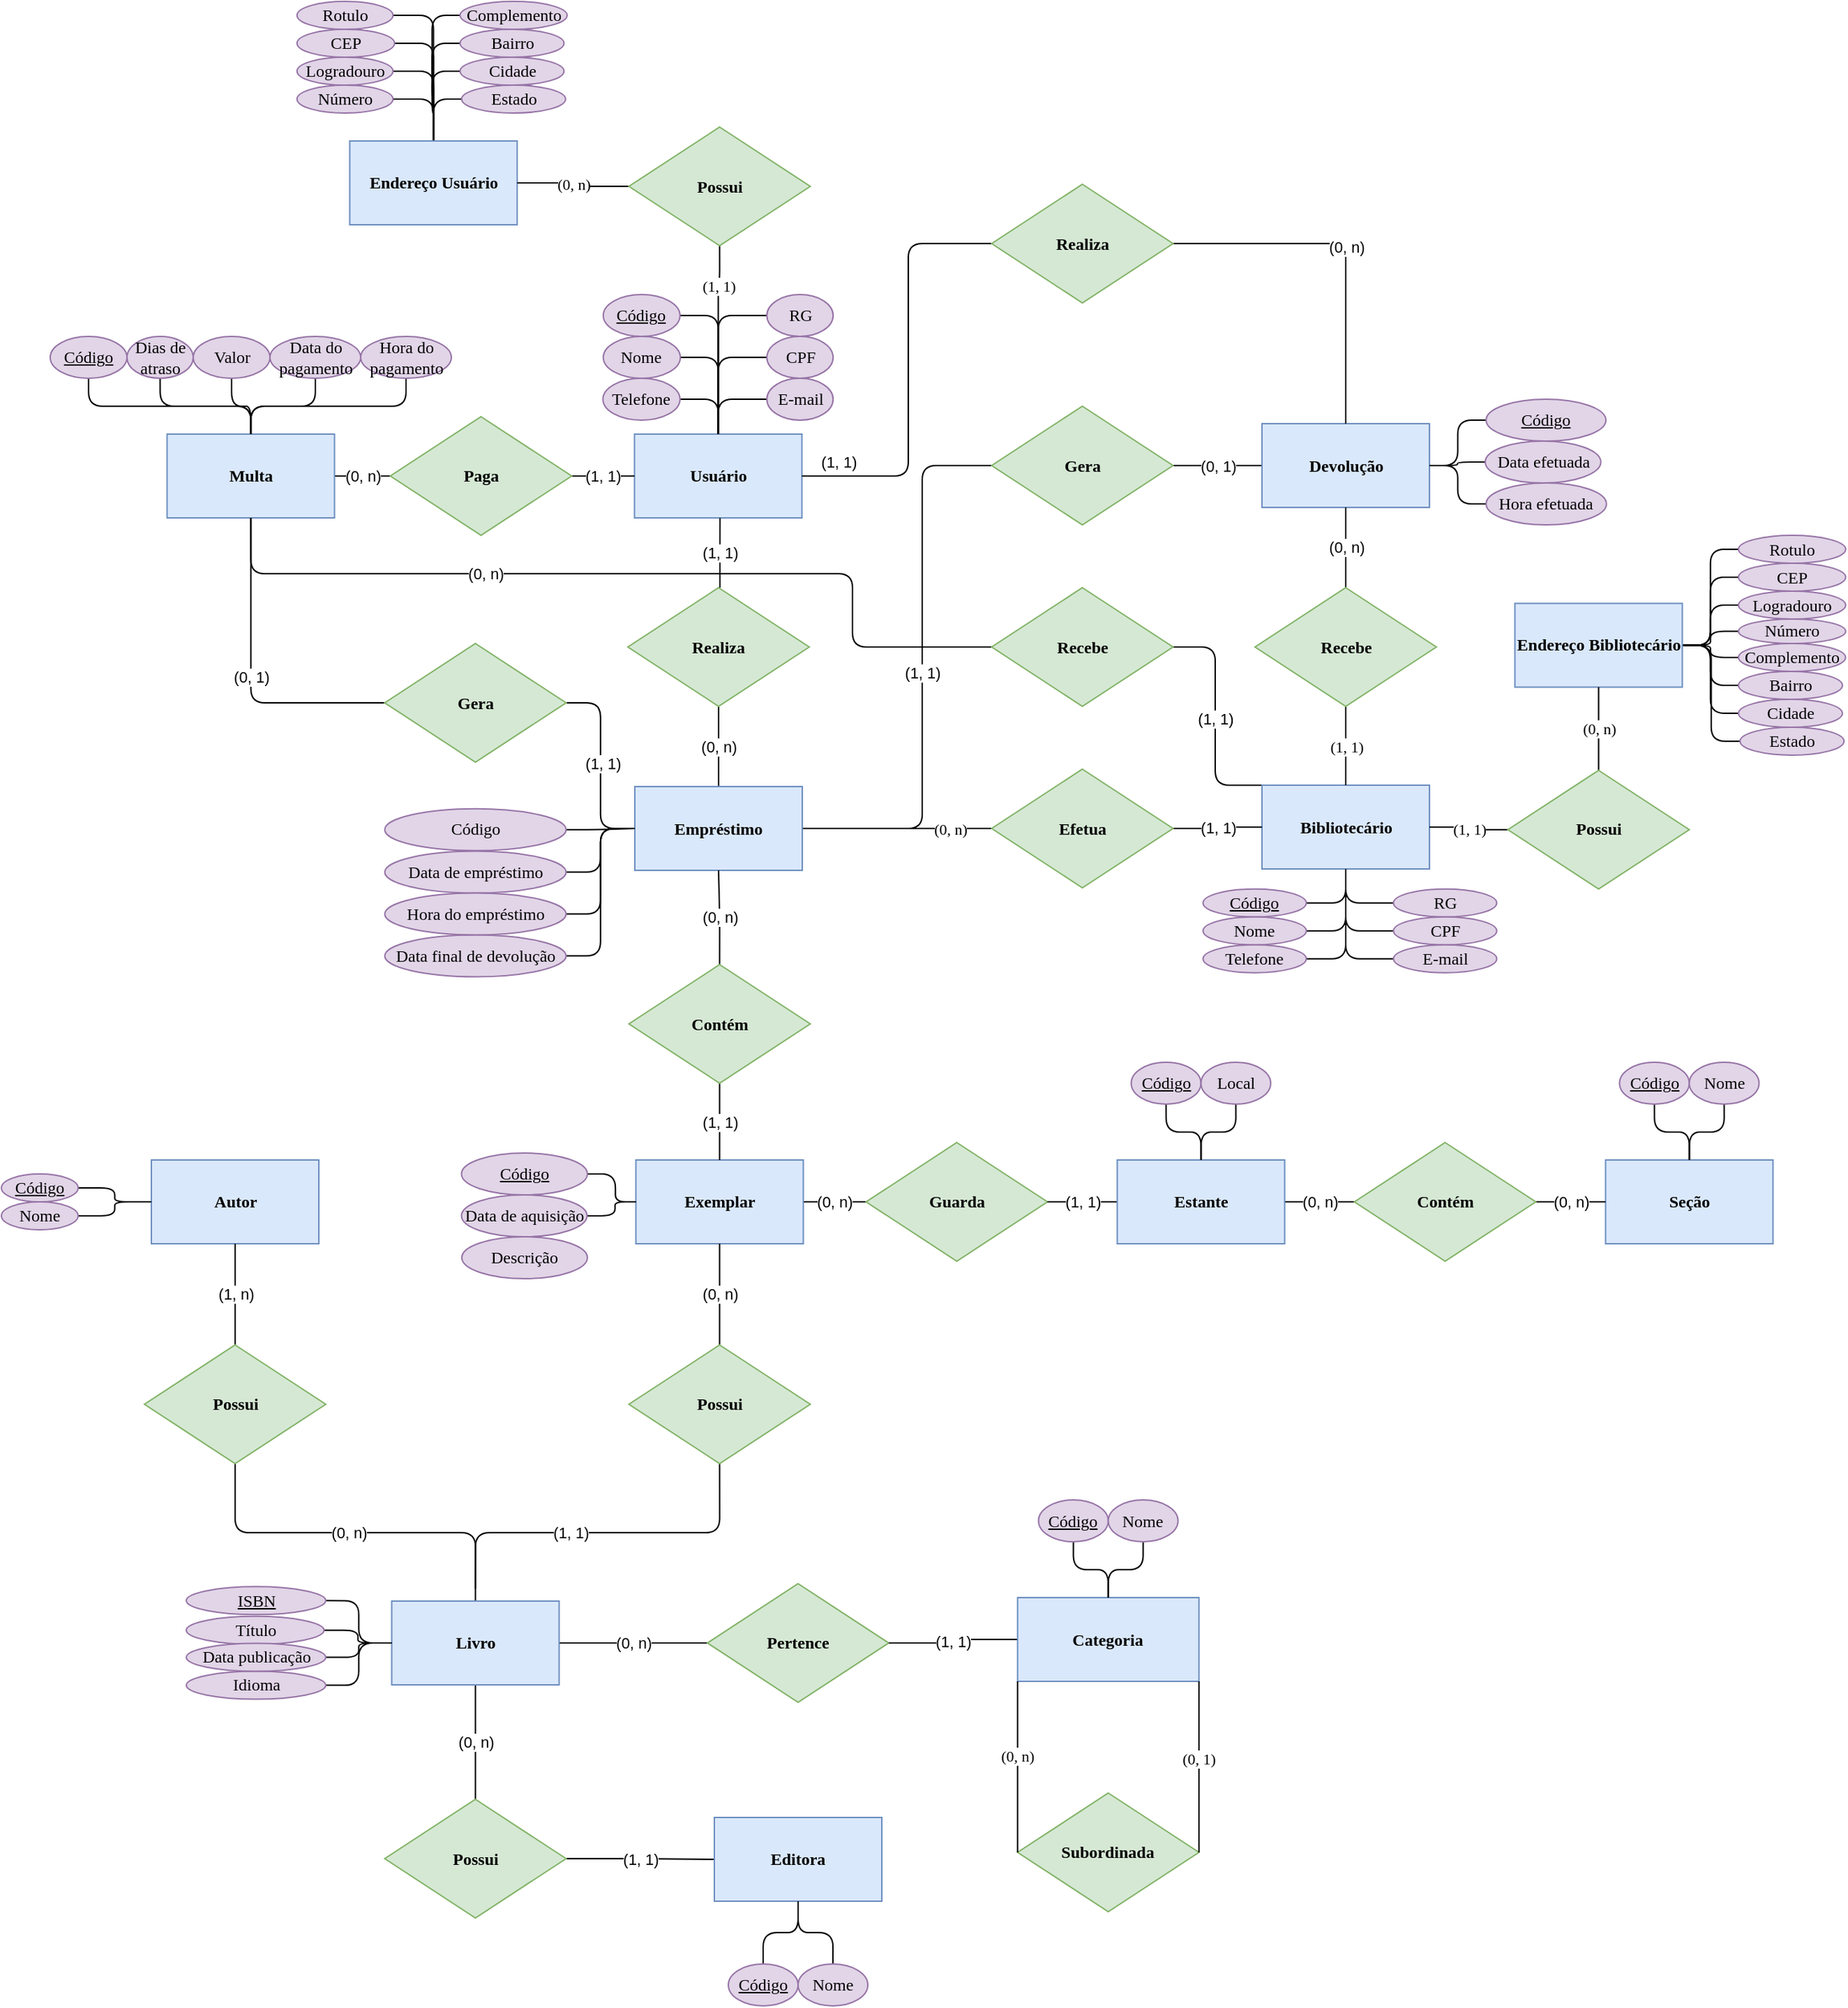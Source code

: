 <mxfile version="20.2.3" type="device"><diagram id="r5GBCFMjfyfkJuvvQZSW" name="Page-1"><mxGraphModel dx="1695" dy="2820" grid="1" gridSize="10" guides="1" tooltips="1" connect="1" arrows="1" fold="1" page="1" pageScale="1" pageWidth="827" pageHeight="1169" math="0" shadow="0"><root><mxCell id="0"/><mxCell id="1" parent="0"/><mxCell id="GS5hS3rAGOEJTEc-myvU-8" value="(0, n)" style="edgeStyle=orthogonalEdgeStyle;orthogonalLoop=1;jettySize=auto;html=1;exitX=1;exitY=0.5;exitDx=0;exitDy=0;entryX=0;entryY=0.5;entryDx=0;entryDy=0;endArrow=none;endFill=0;rounded=1;labelBorderColor=none;" parent="1" source="LzWi1VLKzSp_N0KIXboN-5" target="LzWi1VLKzSp_N0KIXboN-26" edge="1"><mxGeometry relative="1" as="geometry"/></mxCell><mxCell id="GS5hS3rAGOEJTEc-myvU-16" value="(0, n)" style="edgeStyle=orthogonalEdgeStyle;rounded=0;orthogonalLoop=1;jettySize=auto;html=1;exitX=0.5;exitY=1;exitDx=0;exitDy=0;entryX=0.5;entryY=0;entryDx=0;entryDy=0;endArrow=none;endFill=0;labelBorderColor=none;" parent="1" source="LzWi1VLKzSp_N0KIXboN-5" target="GS5hS3rAGOEJTEc-myvU-12" edge="1"><mxGeometry relative="1" as="geometry"/></mxCell><mxCell id="GS5hS3rAGOEJTEc-myvU-17" style="edgeStyle=orthogonalEdgeStyle;orthogonalLoop=1;jettySize=auto;html=1;exitX=0.5;exitY=0;exitDx=0;exitDy=0;entryX=0.5;entryY=1;entryDx=0;entryDy=0;endArrow=none;endFill=0;rounded=1;labelBorderColor=none;" parent="1" source="LzWi1VLKzSp_N0KIXboN-5" target="GS5hS3rAGOEJTEc-myvU-2" edge="1"><mxGeometry relative="1" as="geometry"><mxPoint x="-245.25" y="-226.5" as="targetPoint"/><Array as="points"><mxPoint x="-420.25" y="-203"/><mxPoint x="-245.25" y="-203"/></Array></mxGeometry></mxCell><mxCell id="GS5hS3rAGOEJTEc-myvU-18" value="(1, 1)" style="edgeLabel;html=1;align=center;verticalAlign=middle;resizable=0;points=[];labelBorderColor=none;" parent="GS5hS3rAGOEJTEc-myvU-17" vertex="1" connectable="0"><mxGeometry x="-0.142" relative="1" as="geometry"><mxPoint x="-1" as="offset"/></mxGeometry></mxCell><mxCell id="GS5hS3rAGOEJTEc-myvU-22" value="(0, n)" style="edgeStyle=orthogonalEdgeStyle;orthogonalLoop=1;jettySize=auto;html=1;exitX=0.5;exitY=0;exitDx=0;exitDy=0;entryX=0.5;entryY=1;entryDx=0;entryDy=0;endArrow=none;endFill=0;rounded=1;labelBorderColor=none;" parent="1" target="GS5hS3rAGOEJTEc-myvU-21" edge="1"><mxGeometry relative="1" as="geometry"><Array as="points"><mxPoint x="-420.25" y="-203"/><mxPoint x="-592.25" y="-203"/></Array><mxPoint x="-420.25" y="-163" as="sourcePoint"/><mxPoint x="-550.25" y="-253" as="targetPoint"/></mxGeometry></mxCell><mxCell id="LzWi1VLKzSp_N0KIXboN-5" value="&lt;b&gt;&lt;font face=&quot;Tahoma&quot;&gt;Livro&lt;/font&gt;&lt;/b&gt;" style="rounded=0;whiteSpace=wrap;html=1;labelBorderColor=none;fillColor=#dae8fc;strokeColor=#6c8ebf;" parent="1" vertex="1"><mxGeometry x="-480.25" y="-154" width="120" height="60" as="geometry"/></mxCell><mxCell id="ZQSDKATzOnZI7gRZwQKX-3" style="edgeStyle=orthogonalEdgeStyle;rounded=1;orthogonalLoop=1;jettySize=auto;html=1;exitX=1;exitY=0.5;exitDx=0;exitDy=0;entryX=0;entryY=0.5;entryDx=0;entryDy=0;endArrow=none;endFill=0;" edge="1" parent="1" source="LzWi1VLKzSp_N0KIXboN-6" target="LzWi1VLKzSp_N0KIXboN-5"><mxGeometry relative="1" as="geometry"/></mxCell><mxCell id="LzWi1VLKzSp_N0KIXboN-6" value="&lt;u&gt;ISBN&lt;/u&gt;" style="ellipse;whiteSpace=wrap;html=1;fontFamily=Tahoma;labelBorderColor=none;fillColor=#e1d5e7;strokeColor=#9673a6;" parent="1" vertex="1"><mxGeometry x="-627.5" y="-164.32" width="100" height="20" as="geometry"/></mxCell><mxCell id="ZQSDKATzOnZI7gRZwQKX-5" style="edgeStyle=orthogonalEdgeStyle;rounded=1;orthogonalLoop=1;jettySize=auto;html=1;exitX=1;exitY=0.5;exitDx=0;exitDy=0;entryX=0;entryY=0.5;entryDx=0;entryDy=0;endArrow=none;endFill=0;" edge="1" parent="1" source="LzWi1VLKzSp_N0KIXboN-7" target="LzWi1VLKzSp_N0KIXboN-5"><mxGeometry relative="1" as="geometry"/></mxCell><mxCell id="LzWi1VLKzSp_N0KIXboN-7" value="Título" style="ellipse;whiteSpace=wrap;html=1;fontFamily=Tahoma;labelBorderColor=none;fillColor=#e1d5e7;strokeColor=#9673a6;" parent="1" vertex="1"><mxGeometry x="-627.5" y="-143.07" width="98.75" height="20" as="geometry"/></mxCell><mxCell id="ZQSDKATzOnZI7gRZwQKX-8" style="edgeStyle=orthogonalEdgeStyle;rounded=1;orthogonalLoop=1;jettySize=auto;html=1;exitX=1;exitY=0.5;exitDx=0;exitDy=0;entryX=0;entryY=0.5;entryDx=0;entryDy=0;endArrow=none;endFill=0;" edge="1" parent="1" source="LzWi1VLKzSp_N0KIXboN-22" target="LzWi1VLKzSp_N0KIXboN-5"><mxGeometry relative="1" as="geometry"/></mxCell><mxCell id="LzWi1VLKzSp_N0KIXboN-22" value="Idioma" style="ellipse;whiteSpace=wrap;html=1;fontFamily=Tahoma;labelBorderColor=none;fillColor=#e1d5e7;strokeColor=#9673a6;" parent="1" vertex="1"><mxGeometry x="-627.5" y="-103.69" width="100" height="20" as="geometry"/></mxCell><mxCell id="ZQSDKATzOnZI7gRZwQKX-7" style="edgeStyle=orthogonalEdgeStyle;rounded=1;orthogonalLoop=1;jettySize=auto;html=1;exitX=1;exitY=0.5;exitDx=0;exitDy=0;entryX=0;entryY=0.5;entryDx=0;entryDy=0;endArrow=none;endFill=0;" edge="1" parent="1" source="LzWi1VLKzSp_N0KIXboN-23" target="LzWi1VLKzSp_N0KIXboN-5"><mxGeometry relative="1" as="geometry"/></mxCell><mxCell id="LzWi1VLKzSp_N0KIXboN-23" value="Data publicação" style="ellipse;whiteSpace=wrap;html=1;fontFamily=Tahoma;labelBorderColor=none;fillColor=#e1d5e7;strokeColor=#9673a6;" parent="1" vertex="1"><mxGeometry x="-627.5" y="-123.69" width="100" height="20" as="geometry"/></mxCell><mxCell id="LzWi1VLKzSp_N0KIXboN-26" value="&lt;b&gt;Pertence&lt;/b&gt;" style="rhombus;whiteSpace=wrap;html=1;fontFamily=Tahoma;strokeWidth=1;labelBorderColor=none;fillColor=#d5e8d4;strokeColor=#82b366;" parent="1" vertex="1"><mxGeometry x="-254" y="-166.5" width="130" height="85" as="geometry"/></mxCell><mxCell id="GS5hS3rAGOEJTEc-myvU-9" value="(1, 1)" style="edgeStyle=orthogonalEdgeStyle;orthogonalLoop=1;jettySize=auto;html=1;exitX=0;exitY=0.5;exitDx=0;exitDy=0;endArrow=none;endFill=0;rounded=1;labelBorderColor=none;" parent="1" source="LzWi1VLKzSp_N0KIXboN-28" target="LzWi1VLKzSp_N0KIXboN-26" edge="1"><mxGeometry relative="1" as="geometry"/></mxCell><mxCell id="LzWi1VLKzSp_N0KIXboN-28" value="&lt;b&gt;&lt;font face=&quot;Tahoma&quot;&gt;Categoria&lt;/font&gt;&lt;/b&gt;" style="rounded=0;whiteSpace=wrap;html=1;labelBorderColor=none;fillColor=#dae8fc;strokeColor=#6c8ebf;" parent="1" vertex="1"><mxGeometry x="-31.68" y="-156.5" width="130" height="60" as="geometry"/></mxCell><mxCell id="GS5hS3rAGOEJTEc-myvU-86" style="edgeStyle=orthogonalEdgeStyle;rounded=1;sketch=0;orthogonalLoop=1;jettySize=auto;html=1;exitX=0.5;exitY=1;exitDx=0;exitDy=0;endArrow=none;endFill=0;labelBorderColor=none;" parent="1" source="LzWi1VLKzSp_N0KIXboN-31" target="LzWi1VLKzSp_N0KIXboN-28" edge="1"><mxGeometry relative="1" as="geometry"/></mxCell><mxCell id="LzWi1VLKzSp_N0KIXboN-31" value="&lt;u&gt;Código&lt;/u&gt;" style="ellipse;whiteSpace=wrap;html=1;fontFamily=Tahoma;strokeWidth=1;labelBorderColor=none;fillColor=#e1d5e7;strokeColor=#9673a6;" parent="1" vertex="1"><mxGeometry x="-16.68" y="-226.5" width="50" height="30" as="geometry"/></mxCell><mxCell id="GS5hS3rAGOEJTEc-myvU-87" style="edgeStyle=orthogonalEdgeStyle;rounded=1;sketch=0;orthogonalLoop=1;jettySize=auto;html=1;exitX=0.5;exitY=1;exitDx=0;exitDy=0;endArrow=none;endFill=0;labelBorderColor=none;" parent="1" source="LzWi1VLKzSp_N0KIXboN-37" target="LzWi1VLKzSp_N0KIXboN-28" edge="1"><mxGeometry relative="1" as="geometry"/></mxCell><mxCell id="LzWi1VLKzSp_N0KIXboN-37" value="Nome" style="ellipse;whiteSpace=wrap;html=1;fontFamily=Tahoma;strokeWidth=1;labelBorderColor=none;fillColor=#e1d5e7;strokeColor=#9673a6;" parent="1" vertex="1"><mxGeometry x="33.32" y="-226.5" width="50" height="30" as="geometry"/></mxCell><mxCell id="LzWi1VLKzSp_N0KIXboN-41" value="&lt;b&gt;Subordinada&lt;/b&gt;" style="rhombus;whiteSpace=wrap;html=1;fontFamily=Tahoma;strokeWidth=1;labelBorderColor=none;fillColor=#d5e8d4;strokeColor=#82b366;" parent="1" vertex="1"><mxGeometry x="-31.68" y="-16.5" width="130" height="85" as="geometry"/></mxCell><mxCell id="LzWi1VLKzSp_N0KIXboN-42" value="(0, n)" style="endArrow=none;html=1;fontFamily=Tahoma;entryX=0;entryY=0.5;entryDx=0;entryDy=0;exitX=0;exitY=1;exitDx=0;exitDy=0;rounded=1;labelBorderColor=none;" parent="1" source="LzWi1VLKzSp_N0KIXboN-28" target="LzWi1VLKzSp_N0KIXboN-41" edge="1"><mxGeometry x="-0.111" width="50" height="50" relative="1" as="geometry"><mxPoint x="-11.68" y="-66.5" as="sourcePoint"/><mxPoint x="38.32" y="-146.5" as="targetPoint"/><mxPoint y="-1" as="offset"/></mxGeometry></mxCell><mxCell id="LzWi1VLKzSp_N0KIXboN-44" value="(0, 1)" style="endArrow=none;html=1;fontFamily=Tahoma;entryX=1;entryY=1;entryDx=0;entryDy=0;rounded=1;labelBorderColor=none;exitX=1;exitY=0.5;exitDx=0;exitDy=0;" parent="1" source="LzWi1VLKzSp_N0KIXboN-41" target="LzWi1VLKzSp_N0KIXboN-28" edge="1"><mxGeometry x="0.091" width="50" height="50" relative="1" as="geometry"><mxPoint x="98.32" y="13.5" as="sourcePoint"/><mxPoint x="148.32" y="-36.5" as="targetPoint"/><mxPoint as="offset"/></mxGeometry></mxCell><mxCell id="GS5hS3rAGOEJTEc-myvU-24" value="(0, n)" style="edgeStyle=orthogonalEdgeStyle;orthogonalLoop=1;jettySize=auto;html=1;exitX=1;exitY=0.5;exitDx=0;exitDy=0;entryX=0;entryY=0.5;entryDx=0;entryDy=0;endArrow=none;endFill=0;rounded=1;labelBorderColor=none;" parent="1" source="GS5hS3rAGOEJTEc-myvU-1" target="GS5hS3rAGOEJTEc-myvU-23" edge="1"><mxGeometry relative="1" as="geometry"/></mxCell><mxCell id="GS5hS3rAGOEJTEc-myvU-1" value="&lt;b&gt;&lt;font face=&quot;Tahoma&quot;&gt;Exemplar&lt;br&gt;&lt;/font&gt;&lt;/b&gt;" style="rounded=0;whiteSpace=wrap;html=1;labelBorderColor=none;fillColor=#dae8fc;strokeColor=#6c8ebf;" parent="1" vertex="1"><mxGeometry x="-305.25" y="-470" width="120" height="60" as="geometry"/></mxCell><mxCell id="GS5hS3rAGOEJTEc-myvU-11" value="(0, n)" style="edgeStyle=orthogonalEdgeStyle;orthogonalLoop=1;jettySize=auto;html=1;exitX=0.5;exitY=0;exitDx=0;exitDy=0;endArrow=none;endFill=0;rounded=1;labelBorderColor=none;" parent="1" source="GS5hS3rAGOEJTEc-myvU-2" target="GS5hS3rAGOEJTEc-myvU-1" edge="1"><mxGeometry relative="1" as="geometry"/></mxCell><mxCell id="GS5hS3rAGOEJTEc-myvU-2" value="&lt;b&gt;Possui&lt;/b&gt;" style="rhombus;whiteSpace=wrap;html=1;fontFamily=Tahoma;strokeWidth=1;labelBorderColor=none;fillColor=#d5e8d4;strokeColor=#82b366;" parent="1" vertex="1"><mxGeometry x="-310.25" y="-337.5" width="130" height="85" as="geometry"/></mxCell><mxCell id="GS5hS3rAGOEJTEc-myvU-15" value="(1, 1)" style="edgeStyle=orthogonalEdgeStyle;orthogonalLoop=1;jettySize=auto;html=1;exitX=1;exitY=0.5;exitDx=0;exitDy=0;endArrow=none;endFill=0;rounded=1;labelBorderColor=none;" parent="1" source="GS5hS3rAGOEJTEc-myvU-12" target="GS5hS3rAGOEJTEc-myvU-14" edge="1"><mxGeometry relative="1" as="geometry"/></mxCell><mxCell id="GS5hS3rAGOEJTEc-myvU-12" value="&lt;b&gt;Possui&lt;br&gt;&lt;/b&gt;" style="rhombus;whiteSpace=wrap;html=1;fontFamily=Tahoma;strokeWidth=1;labelBorderColor=none;fillColor=#d5e8d4;strokeColor=#82b366;" parent="1" vertex="1"><mxGeometry x="-485.25" y="-12" width="130" height="85" as="geometry"/></mxCell><mxCell id="GS5hS3rAGOEJTEc-myvU-14" value="&lt;b&gt;&lt;font face=&quot;Tahoma&quot;&gt;Editora&lt;/font&gt;&lt;/b&gt;" style="rounded=0;whiteSpace=wrap;html=1;labelBorderColor=none;fillColor=#dae8fc;strokeColor=#6c8ebf;" parent="1" vertex="1"><mxGeometry x="-249" y="1" width="120" height="60" as="geometry"/></mxCell><mxCell id="GS5hS3rAGOEJTEc-myvU-19" value="&lt;b&gt;&lt;font face=&quot;Tahoma&quot;&gt;Autor&lt;br&gt;&lt;/font&gt;&lt;/b&gt;" style="rounded=0;whiteSpace=wrap;html=1;labelBorderColor=none;fillColor=#dae8fc;strokeColor=#6c8ebf;" parent="1" vertex="1"><mxGeometry x="-652.5" y="-470" width="120" height="60" as="geometry"/></mxCell><mxCell id="GS5hS3rAGOEJTEc-myvU-20" value="(1, n)" style="edgeStyle=orthogonalEdgeStyle;orthogonalLoop=1;jettySize=auto;html=1;exitX=0.5;exitY=0;exitDx=0;exitDy=0;endArrow=none;endFill=0;rounded=1;labelBorderColor=none;" parent="1" source="GS5hS3rAGOEJTEc-myvU-21" target="GS5hS3rAGOEJTEc-myvU-19" edge="1"><mxGeometry relative="1" as="geometry"/></mxCell><mxCell id="GS5hS3rAGOEJTEc-myvU-21" value="&lt;b&gt;Possui&lt;/b&gt;" style="rhombus;whiteSpace=wrap;html=1;fontFamily=Tahoma;strokeWidth=1;labelBorderColor=none;fillColor=#d5e8d4;strokeColor=#82b366;" parent="1" vertex="1"><mxGeometry x="-657.5" y="-337.5" width="130" height="85" as="geometry"/></mxCell><mxCell id="GS5hS3rAGOEJTEc-myvU-23" value="&lt;b&gt;Guarda&lt;/b&gt;" style="rhombus;whiteSpace=wrap;html=1;fontFamily=Tahoma;strokeWidth=1;labelBorderColor=none;fillColor=#d5e8d4;strokeColor=#82b366;" parent="1" vertex="1"><mxGeometry x="-140.25" y="-482.5" width="130" height="85" as="geometry"/></mxCell><mxCell id="GS5hS3rAGOEJTEc-myvU-26" value="(1, 1)" style="edgeStyle=orthogonalEdgeStyle;orthogonalLoop=1;jettySize=auto;html=1;entryX=1;entryY=0.5;entryDx=0;entryDy=0;endArrow=none;endFill=0;rounded=1;labelBorderColor=none;" parent="1" source="GS5hS3rAGOEJTEc-myvU-25" target="GS5hS3rAGOEJTEc-myvU-23" edge="1"><mxGeometry relative="1" as="geometry"/></mxCell><mxCell id="GS5hS3rAGOEJTEc-myvU-60" value="(0, n)" style="edgeStyle=orthogonalEdgeStyle;rounded=1;sketch=0;orthogonalLoop=1;jettySize=auto;html=1;exitX=1;exitY=0.5;exitDx=0;exitDy=0;endArrow=none;endFill=0;labelBorderColor=none;" parent="1" source="GS5hS3rAGOEJTEc-myvU-25" target="GS5hS3rAGOEJTEc-myvU-59" edge="1"><mxGeometry relative="1" as="geometry"/></mxCell><mxCell id="GS5hS3rAGOEJTEc-myvU-25" value="&lt;b&gt;&lt;font face=&quot;Tahoma&quot;&gt;Estante&lt;br&gt;&lt;/font&gt;&lt;/b&gt;" style="rounded=0;whiteSpace=wrap;html=1;labelBorderColor=none;fillColor=#dae8fc;strokeColor=#6c8ebf;" parent="1" vertex="1"><mxGeometry x="39.75" y="-470" width="120" height="60" as="geometry"/></mxCell><mxCell id="GS5hS3rAGOEJTEc-myvU-28" value="&lt;b&gt;&lt;font face=&quot;Tahoma&quot;&gt;Usuário&lt;br&gt;&lt;/font&gt;&lt;/b&gt;" style="rounded=0;whiteSpace=wrap;html=1;labelBorderColor=none;fillColor=#dae8fc;strokeColor=#6c8ebf;" parent="1" vertex="1"><mxGeometry x="-306.25" y="-990" width="120" height="60" as="geometry"/></mxCell><mxCell id="GS5hS3rAGOEJTEc-myvU-37" style="edgeStyle=orthogonalEdgeStyle;curved=1;sketch=0;orthogonalLoop=1;jettySize=auto;html=1;exitX=0.5;exitY=1;exitDx=0;exitDy=0;endArrow=none;endFill=0;labelBorderColor=none;fillColor=#e1d5e7;strokeColor=#9673a6;" parent="1" edge="1"><mxGeometry relative="1" as="geometry"><mxPoint x="-573.75" y="-123.69" as="sourcePoint"/><mxPoint x="-573.75" y="-123.69" as="targetPoint"/></mxGeometry></mxCell><mxCell id="GS5hS3rAGOEJTEc-myvU-58" value="&lt;b&gt;&lt;font face=&quot;Tahoma&quot;&gt;Seção&lt;br&gt;&lt;/font&gt;&lt;/b&gt;" style="rounded=0;whiteSpace=wrap;html=1;labelBorderColor=none;fillColor=#dae8fc;strokeColor=#6c8ebf;" parent="1" vertex="1"><mxGeometry x="389.75" y="-470" width="120" height="60" as="geometry"/></mxCell><mxCell id="GS5hS3rAGOEJTEc-myvU-61" value="(0, n)" style="edgeStyle=orthogonalEdgeStyle;rounded=1;sketch=0;orthogonalLoop=1;jettySize=auto;html=1;exitX=1;exitY=0.5;exitDx=0;exitDy=0;endArrow=none;endFill=0;labelBorderColor=none;" parent="1" source="GS5hS3rAGOEJTEc-myvU-59" target="GS5hS3rAGOEJTEc-myvU-58" edge="1"><mxGeometry relative="1" as="geometry"/></mxCell><mxCell id="GS5hS3rAGOEJTEc-myvU-59" value="&lt;b&gt;Contém&lt;br&gt;&lt;/b&gt;" style="rhombus;whiteSpace=wrap;html=1;fontFamily=Tahoma;strokeWidth=1;labelBorderColor=none;fillColor=#d5e8d4;strokeColor=#82b366;" parent="1" vertex="1"><mxGeometry x="209.75" y="-482.5" width="130" height="85" as="geometry"/></mxCell><mxCell id="GS5hS3rAGOEJTEc-myvU-64" value="(1, 1)" style="edgeStyle=orthogonalEdgeStyle;rounded=1;sketch=0;orthogonalLoop=1;jettySize=auto;html=1;exitX=1;exitY=0.5;exitDx=0;exitDy=0;endArrow=none;endFill=0;labelBorderColor=none;" parent="1" source="GS5hS3rAGOEJTEc-myvU-62" target="GS5hS3rAGOEJTEc-myvU-28" edge="1"><mxGeometry relative="1" as="geometry"><Array as="points"><mxPoint x="-330" y="-960"/><mxPoint x="-330" y="-960"/></Array></mxGeometry></mxCell><mxCell id="GS5hS3rAGOEJTEc-myvU-65" value="(0, n)" style="edgeStyle=orthogonalEdgeStyle;rounded=1;sketch=0;orthogonalLoop=1;jettySize=auto;html=1;exitX=0;exitY=0.5;exitDx=0;exitDy=0;endArrow=none;endFill=0;labelBorderColor=none;" parent="1" source="GS5hS3rAGOEJTEc-myvU-62" target="GS5hS3rAGOEJTEc-myvU-63" edge="1"><mxGeometry relative="1" as="geometry"/></mxCell><mxCell id="GS5hS3rAGOEJTEc-myvU-62" value="&lt;b&gt;Paga&lt;/b&gt;" style="rhombus;whiteSpace=wrap;html=1;fontFamily=Tahoma;strokeWidth=1;labelBorderColor=none;fillColor=#d5e8d4;strokeColor=#82b366;" parent="1" vertex="1"><mxGeometry x="-481.25" y="-1002.5" width="130" height="85" as="geometry"/></mxCell><mxCell id="GS5hS3rAGOEJTEc-myvU-63" value="&lt;b&gt;&lt;font face=&quot;Tahoma&quot;&gt;Multa&lt;br&gt;&lt;/font&gt;&lt;/b&gt;" style="rounded=0;whiteSpace=wrap;html=1;labelBorderColor=none;fillColor=#dae8fc;strokeColor=#6c8ebf;" parent="1" vertex="1"><mxGeometry x="-641.25" y="-990" width="120" height="60" as="geometry"/></mxCell><mxCell id="qytLOmrdOytV0_Q4HUpO-100" style="edgeStyle=orthogonalEdgeStyle;rounded=1;orthogonalLoop=1;jettySize=auto;html=1;exitX=0.5;exitY=0;exitDx=0;exitDy=0;entryX=0.5;entryY=1;entryDx=0;entryDy=0;fontFamily=Tahoma;endArrow=none;endFill=0;" parent="1" source="GS5hS3rAGOEJTEc-myvU-66" target="VfIe4K1ucNouNQf6iVjX-32" edge="1"><mxGeometry relative="1" as="geometry"><mxPoint x="203.5" y="-790" as="targetPoint"/></mxGeometry></mxCell><mxCell id="u5yjL9hSh0KCDEUmlOkB-4" value="(1, 1)" style="edgeStyle=orthogonalEdgeStyle;rounded=1;orthogonalLoop=1;jettySize=auto;html=1;exitX=0;exitY=0;exitDx=0;exitDy=0;entryX=1;entryY=0.5;entryDx=0;entryDy=0;endArrow=none;endFill=0;" parent="1" source="GS5hS3rAGOEJTEc-myvU-66" target="u5yjL9hSh0KCDEUmlOkB-3" edge="1"><mxGeometry relative="1" as="geometry"><Array as="points"><mxPoint x="110" y="-739"/><mxPoint x="110" y="-838"/></Array></mxGeometry></mxCell><mxCell id="GS5hS3rAGOEJTEc-myvU-66" value="&lt;b&gt;&lt;font face=&quot;Tahoma&quot;&gt;Bibliotecário&lt;br&gt;&lt;/font&gt;&lt;/b&gt;" style="rounded=0;whiteSpace=wrap;html=1;labelBorderColor=none;fillColor=#dae8fc;strokeColor=#6c8ebf;" parent="1" vertex="1"><mxGeometry x="143.5" y="-738.5" width="120" height="60" as="geometry"/></mxCell><mxCell id="GS5hS3rAGOEJTEc-myvU-75" style="edgeStyle=orthogonalEdgeStyle;rounded=1;sketch=0;orthogonalLoop=1;jettySize=auto;html=1;exitX=0.5;exitY=1;exitDx=0;exitDy=0;endArrow=none;endFill=0;labelBorderColor=none;" parent="1" source="GS5hS3rAGOEJTEc-myvU-69" target="GS5hS3rAGOEJTEc-myvU-63" edge="1"><mxGeometry relative="1" as="geometry"/></mxCell><mxCell id="GS5hS3rAGOEJTEc-myvU-69" value="&lt;u&gt;Código&lt;br&gt;&lt;/u&gt;" style="ellipse;whiteSpace=wrap;html=1;fontFamily=Tahoma;labelBorderColor=none;fillColor=#e1d5e7;strokeColor=#9673a6;" parent="1" vertex="1"><mxGeometry x="-725" y="-1060" width="55" height="30" as="geometry"/></mxCell><mxCell id="GS5hS3rAGOEJTEc-myvU-77" style="edgeStyle=orthogonalEdgeStyle;rounded=1;sketch=0;orthogonalLoop=1;jettySize=auto;html=1;exitX=0.5;exitY=1;exitDx=0;exitDy=0;endArrow=none;endFill=0;labelBorderColor=none;" parent="1" source="GS5hS3rAGOEJTEc-myvU-70" target="GS5hS3rAGOEJTEc-myvU-63" edge="1"><mxGeometry relative="1" as="geometry"/></mxCell><mxCell id="GS5hS3rAGOEJTEc-myvU-70" value="Valor" style="ellipse;whiteSpace=wrap;html=1;fontFamily=Tahoma;labelBorderColor=none;fillColor=#e1d5e7;strokeColor=#9673a6;" parent="1" vertex="1"><mxGeometry x="-622.5" y="-1060" width="55" height="30" as="geometry"/></mxCell><mxCell id="GS5hS3rAGOEJTEc-myvU-76" style="edgeStyle=orthogonalEdgeStyle;rounded=1;sketch=0;orthogonalLoop=1;jettySize=auto;html=1;exitX=0.5;exitY=1;exitDx=0;exitDy=0;endArrow=none;endFill=0;labelBorderColor=none;" parent="1" source="GS5hS3rAGOEJTEc-myvU-71" target="GS5hS3rAGOEJTEc-myvU-63" edge="1"><mxGeometry relative="1" as="geometry"/></mxCell><mxCell id="GS5hS3rAGOEJTEc-myvU-71" value="Dias de atraso" style="ellipse;whiteSpace=wrap;html=1;fontFamily=Tahoma;strokeWidth=1;labelBorderColor=none;fillColor=#e1d5e7;strokeColor=#9673a6;" parent="1" vertex="1"><mxGeometry x="-670" y="-1060" width="47.5" height="30" as="geometry"/></mxCell><mxCell id="GS5hS3rAGOEJTEc-myvU-78" style="edgeStyle=orthogonalEdgeStyle;rounded=1;sketch=0;orthogonalLoop=1;jettySize=auto;html=1;exitX=0.5;exitY=1;exitDx=0;exitDy=0;endArrow=none;endFill=0;labelBorderColor=none;" parent="1" source="GS5hS3rAGOEJTEc-myvU-74" target="GS5hS3rAGOEJTEc-myvU-63" edge="1"><mxGeometry relative="1" as="geometry"/></mxCell><mxCell id="GS5hS3rAGOEJTEc-myvU-74" value="Data do pagamento" style="ellipse;whiteSpace=wrap;html=1;fontFamily=Tahoma;labelBorderColor=none;fillColor=#e1d5e7;strokeColor=#9673a6;" parent="1" vertex="1"><mxGeometry x="-567.5" y="-1060" width="65" height="30" as="geometry"/></mxCell><mxCell id="GS5hS3rAGOEJTEc-myvU-84" style="edgeStyle=orthogonalEdgeStyle;rounded=1;sketch=0;orthogonalLoop=1;jettySize=auto;html=1;exitX=1;exitY=0.5;exitDx=0;exitDy=0;endArrow=none;endFill=0;labelBorderColor=none;" parent="1" source="GS5hS3rAGOEJTEc-myvU-81" target="GS5hS3rAGOEJTEc-myvU-19" edge="1"><mxGeometry relative="1" as="geometry"/></mxCell><mxCell id="GS5hS3rAGOEJTEc-myvU-81" value="&lt;u&gt;Código&lt;br&gt;&lt;/u&gt;" style="ellipse;whiteSpace=wrap;html=1;fontFamily=Tahoma;labelBorderColor=none;fillColor=#e1d5e7;strokeColor=#9673a6;" parent="1" vertex="1"><mxGeometry x="-760" y="-460" width="55" height="20" as="geometry"/></mxCell><mxCell id="GS5hS3rAGOEJTEc-myvU-85" style="edgeStyle=orthogonalEdgeStyle;rounded=1;sketch=0;orthogonalLoop=1;jettySize=auto;html=1;exitX=1;exitY=0.5;exitDx=0;exitDy=0;endArrow=none;endFill=0;labelBorderColor=none;" parent="1" source="GS5hS3rAGOEJTEc-myvU-83" target="GS5hS3rAGOEJTEc-myvU-19" edge="1"><mxGeometry relative="1" as="geometry"/></mxCell><mxCell id="GS5hS3rAGOEJTEc-myvU-83" value="Nome" style="ellipse;whiteSpace=wrap;html=1;fontFamily=Tahoma;strokeWidth=1;labelBorderColor=none;fillColor=#e1d5e7;strokeColor=#9673a6;" parent="1" vertex="1"><mxGeometry x="-760" y="-440" width="55" height="20" as="geometry"/></mxCell><mxCell id="GS5hS3rAGOEJTEc-myvU-90" style="edgeStyle=orthogonalEdgeStyle;rounded=1;sketch=0;orthogonalLoop=1;jettySize=auto;html=1;exitX=0.5;exitY=1;exitDx=0;exitDy=0;endArrow=none;endFill=0;labelBorderColor=none;" parent="1" source="GS5hS3rAGOEJTEc-myvU-88" target="GS5hS3rAGOEJTEc-myvU-58" edge="1"><mxGeometry relative="1" as="geometry"/></mxCell><mxCell id="GS5hS3rAGOEJTEc-myvU-88" value="&lt;u&gt;Código&lt;/u&gt;" style="ellipse;whiteSpace=wrap;html=1;fontFamily=Tahoma;strokeWidth=1;labelBorderColor=none;fillColor=#e1d5e7;strokeColor=#9673a6;" parent="1" vertex="1"><mxGeometry x="399.75" y="-540" width="50" height="30" as="geometry"/></mxCell><mxCell id="GS5hS3rAGOEJTEc-myvU-91" style="edgeStyle=orthogonalEdgeStyle;rounded=1;sketch=0;orthogonalLoop=1;jettySize=auto;html=1;exitX=0.5;exitY=1;exitDx=0;exitDy=0;endArrow=none;endFill=0;labelBorderColor=none;" parent="1" source="GS5hS3rAGOEJTEc-myvU-89" target="GS5hS3rAGOEJTEc-myvU-58" edge="1"><mxGeometry relative="1" as="geometry"/></mxCell><mxCell id="GS5hS3rAGOEJTEc-myvU-89" value="Nome" style="ellipse;whiteSpace=wrap;html=1;fontFamily=Tahoma;strokeWidth=1;labelBorderColor=none;fillColor=#e1d5e7;strokeColor=#9673a6;" parent="1" vertex="1"><mxGeometry x="449.75" y="-540" width="50" height="30" as="geometry"/></mxCell><mxCell id="GS5hS3rAGOEJTEc-myvU-112" style="edgeStyle=orthogonalEdgeStyle;rounded=1;sketch=0;orthogonalLoop=1;jettySize=auto;html=1;exitX=0.5;exitY=1;exitDx=0;exitDy=0;endArrow=none;endFill=0;labelBorderColor=none;" parent="1" source="GS5hS3rAGOEJTEc-myvU-92" target="GS5hS3rAGOEJTEc-myvU-25" edge="1"><mxGeometry relative="1" as="geometry"/></mxCell><mxCell id="GS5hS3rAGOEJTEc-myvU-92" value="&lt;u&gt;Código&lt;br&gt;&lt;/u&gt;" style="ellipse;whiteSpace=wrap;html=1;fontFamily=Tahoma;strokeWidth=1;labelBorderColor=none;fillColor=#e1d5e7;strokeColor=#9673a6;" parent="1" vertex="1"><mxGeometry x="49.75" y="-540" width="50" height="30" as="geometry"/></mxCell><mxCell id="GS5hS3rAGOEJTEc-myvU-113" style="edgeStyle=orthogonalEdgeStyle;rounded=1;sketch=0;orthogonalLoop=1;jettySize=auto;html=1;exitX=0.5;exitY=1;exitDx=0;exitDy=0;endArrow=none;endFill=0;labelBorderColor=none;" parent="1" source="GS5hS3rAGOEJTEc-myvU-95" target="GS5hS3rAGOEJTEc-myvU-25" edge="1"><mxGeometry relative="1" as="geometry"/></mxCell><mxCell id="GS5hS3rAGOEJTEc-myvU-95" value="Local" style="ellipse;whiteSpace=wrap;html=1;fontFamily=Tahoma;strokeWidth=1;labelBorderColor=none;fillColor=#e1d5e7;strokeColor=#9673a6;" parent="1" vertex="1"><mxGeometry x="99.75" y="-540" width="50" height="30" as="geometry"/></mxCell><mxCell id="qytLOmrdOytV0_Q4HUpO-137" style="edgeStyle=orthogonalEdgeStyle;rounded=1;orthogonalLoop=1;jettySize=auto;html=1;exitX=1;exitY=0.5;exitDx=0;exitDy=0;entryX=0.5;entryY=1;entryDx=0;entryDy=0;fontFamily=Tahoma;endArrow=none;endFill=0;" parent="1" source="GS5hS3rAGOEJTEc-myvU-96" target="GS5hS3rAGOEJTEc-myvU-66" edge="1"><mxGeometry relative="1" as="geometry"/></mxCell><mxCell id="GS5hS3rAGOEJTEc-myvU-96" value="&lt;u&gt;Código&lt;br&gt;&lt;/u&gt;" style="ellipse;whiteSpace=wrap;html=1;fontFamily=Tahoma;labelBorderColor=none;fillColor=#e1d5e7;strokeColor=#9673a6;" parent="1" vertex="1"><mxGeometry x="101.25" y="-664.12" width="74" height="20" as="geometry"/></mxCell><mxCell id="qytLOmrdOytV0_Q4HUpO-138" style="edgeStyle=orthogonalEdgeStyle;rounded=1;orthogonalLoop=1;jettySize=auto;html=1;exitX=1;exitY=0.5;exitDx=0;exitDy=0;entryX=0.5;entryY=1;entryDx=0;entryDy=0;fontFamily=Tahoma;endArrow=none;endFill=0;" parent="1" source="GS5hS3rAGOEJTEc-myvU-97" target="GS5hS3rAGOEJTEc-myvU-66" edge="1"><mxGeometry relative="1" as="geometry"/></mxCell><mxCell id="GS5hS3rAGOEJTEc-myvU-97" value="Nome" style="ellipse;whiteSpace=wrap;html=1;fontFamily=Tahoma;strokeWidth=1;labelBorderColor=none;fillColor=#e1d5e7;strokeColor=#9673a6;" parent="1" vertex="1"><mxGeometry x="101.25" y="-644.12" width="74" height="20" as="geometry"/></mxCell><mxCell id="GS5hS3rAGOEJTEc-myvU-106" style="edgeStyle=orthogonalEdgeStyle;rounded=1;sketch=0;orthogonalLoop=1;jettySize=auto;html=1;exitX=1;exitY=0.5;exitDx=0;exitDy=0;endArrow=none;endFill=0;labelBorderColor=none;" parent="1" source="GS5hS3rAGOEJTEc-myvU-105" target="GS5hS3rAGOEJTEc-myvU-1" edge="1"><mxGeometry relative="1" as="geometry"/></mxCell><mxCell id="GS5hS3rAGOEJTEc-myvU-105" value="&lt;u&gt;Código&lt;br&gt;&lt;/u&gt;" style="ellipse;whiteSpace=wrap;html=1;fontFamily=Tahoma;labelBorderColor=none;fillColor=#e1d5e7;strokeColor=#9673a6;" parent="1" vertex="1"><mxGeometry x="-430.25" y="-475" width="90.25" height="30" as="geometry"/></mxCell><mxCell id="lstdfQQJYJDkn1ZysV6S-14" style="edgeStyle=orthogonalEdgeStyle;rounded=1;orthogonalLoop=1;jettySize=auto;html=1;exitX=0.5;exitY=0;exitDx=0;exitDy=0;endArrow=none;endFill=0;" parent="1" source="GS5hS3rAGOEJTEc-myvU-107" target="GS5hS3rAGOEJTEc-myvU-14" edge="1"><mxGeometry relative="1" as="geometry"/></mxCell><mxCell id="GS5hS3rAGOEJTEc-myvU-107" value="&lt;u&gt;Código&lt;/u&gt;" style="ellipse;whiteSpace=wrap;html=1;fontFamily=Tahoma;strokeWidth=1;labelBorderColor=none;fillColor=#e1d5e7;strokeColor=#9673a6;" parent="1" vertex="1"><mxGeometry x="-239" y="106" width="50" height="30" as="geometry"/></mxCell><mxCell id="lstdfQQJYJDkn1ZysV6S-13" style="edgeStyle=orthogonalEdgeStyle;rounded=1;orthogonalLoop=1;jettySize=auto;html=1;exitX=0.5;exitY=0;exitDx=0;exitDy=0;endArrow=none;endFill=0;" parent="1" source="GS5hS3rAGOEJTEc-myvU-108" target="GS5hS3rAGOEJTEc-myvU-14" edge="1"><mxGeometry relative="1" as="geometry"/></mxCell><mxCell id="GS5hS3rAGOEJTEc-myvU-108" value="Nome" style="ellipse;whiteSpace=wrap;html=1;fontFamily=Tahoma;strokeWidth=1;labelBorderColor=none;fillColor=#e1d5e7;strokeColor=#9673a6;" parent="1" vertex="1"><mxGeometry x="-189" y="106" width="50" height="30" as="geometry"/></mxCell><mxCell id="qytLOmrdOytV0_Q4HUpO-131" style="edgeStyle=orthogonalEdgeStyle;rounded=1;orthogonalLoop=1;jettySize=auto;html=1;exitX=1;exitY=0.5;exitDx=0;exitDy=0;entryX=0.5;entryY=0;entryDx=0;entryDy=0;fontFamily=Tahoma;endArrow=none;endFill=0;" parent="1" source="GS5hS3rAGOEJTEc-myvU-118" target="GS5hS3rAGOEJTEc-myvU-28" edge="1"><mxGeometry relative="1" as="geometry"/></mxCell><mxCell id="GS5hS3rAGOEJTEc-myvU-118" value="&lt;u&gt;Código&lt;br&gt;&lt;/u&gt;" style="ellipse;whiteSpace=wrap;html=1;fontFamily=Tahoma;labelBorderColor=none;fillColor=#e1d5e7;strokeColor=#9673a6;" parent="1" vertex="1"><mxGeometry x="-328.62" y="-1090" width="55" height="30" as="geometry"/></mxCell><mxCell id="VfIe4K1ucNouNQf6iVjX-26" value="(1, 1)" style="edgeStyle=orthogonalEdgeStyle;rounded=1;orthogonalLoop=1;jettySize=auto;html=1;exitX=1;exitY=0.5;exitDx=0;exitDy=0;entryX=0;entryY=0.5;entryDx=0;entryDy=0;endArrow=none;endFill=0;" parent="1" source="GS5hS3rAGOEJTEc-myvU-146" target="GS5hS3rAGOEJTEc-myvU-66" edge="1"><mxGeometry relative="1" as="geometry"/></mxCell><mxCell id="qytLOmrdOytV0_Q4HUpO-101" value="(0, n)" style="edgeStyle=orthogonalEdgeStyle;rounded=1;orthogonalLoop=1;jettySize=auto;html=1;exitX=0;exitY=0.5;exitDx=0;exitDy=0;fontFamily=Tahoma;endArrow=none;endFill=0;" parent="1" source="GS5hS3rAGOEJTEc-myvU-146" target="GS5hS3rAGOEJTEc-myvU-147" edge="1"><mxGeometry x="-0.562" relative="1" as="geometry"><mxPoint x="-160" y="-707" as="targetPoint"/><Array as="points"><mxPoint x="-120" y="-707"/><mxPoint x="-120" y="-707"/></Array><mxPoint as="offset"/></mxGeometry></mxCell><mxCell id="GS5hS3rAGOEJTEc-myvU-146" value="&lt;b&gt;Efetua&lt;/b&gt;" style="rhombus;whiteSpace=wrap;html=1;fontFamily=Tahoma;strokeWidth=1;labelBorderColor=none;fillColor=#d5e8d4;strokeColor=#82b366;" parent="1" vertex="1"><mxGeometry x="-50.25" y="-750" width="130" height="85" as="geometry"/></mxCell><mxCell id="lstdfQQJYJDkn1ZysV6S-7" value="(0, n)" style="edgeStyle=orthogonalEdgeStyle;rounded=1;orthogonalLoop=1;jettySize=auto;html=1;exitX=0.5;exitY=0;exitDx=0;exitDy=0;entryX=0.5;entryY=1;entryDx=0;entryDy=0;endArrow=none;endFill=0;" parent="1" source="GS5hS3rAGOEJTEc-myvU-147" target="lstdfQQJYJDkn1ZysV6S-6" edge="1"><mxGeometry relative="1" as="geometry"/></mxCell><mxCell id="VfIe4K1ucNouNQf6iVjX-3" value="(1, 1)" style="edgeStyle=orthogonalEdgeStyle;rounded=1;orthogonalLoop=1;jettySize=auto;html=1;entryX=0;entryY=0.5;entryDx=0;entryDy=0;endArrow=none;endFill=0;" parent="1" source="GS5hS3rAGOEJTEc-myvU-147" target="VfIe4K1ucNouNQf6iVjX-1" edge="1"><mxGeometry relative="1" as="geometry"><mxPoint x="-130" y="-740" as="sourcePoint"/><Array as="points"><mxPoint x="-100" y="-707"/><mxPoint x="-100" y="-968"/></Array></mxGeometry></mxCell><mxCell id="GS5hS3rAGOEJTEc-myvU-147" value="&lt;b&gt;&lt;font face=&quot;Tahoma&quot;&gt;Empréstimo&lt;br&gt;&lt;/font&gt;&lt;/b&gt;" style="rounded=0;whiteSpace=wrap;html=1;labelBorderColor=none;fillColor=#dae8fc;strokeColor=#6c8ebf;" parent="1" vertex="1"><mxGeometry x="-306" y="-737.5" width="120" height="60" as="geometry"/></mxCell><mxCell id="lstdfQQJYJDkn1ZysV6S-2" value="(1, 1)" style="edgeStyle=orthogonalEdgeStyle;rounded=1;orthogonalLoop=1;jettySize=auto;html=1;exitX=0.5;exitY=1;exitDx=0;exitDy=0;endArrow=none;endFill=0;" parent="1" source="lstdfQQJYJDkn1ZysV6S-1" target="GS5hS3rAGOEJTEc-myvU-1" edge="1"><mxGeometry relative="1" as="geometry"/></mxCell><mxCell id="lstdfQQJYJDkn1ZysV6S-3" value="(0, n)" style="edgeStyle=orthogonalEdgeStyle;rounded=1;orthogonalLoop=1;jettySize=auto;html=1;exitX=0.5;exitY=0;exitDx=0;exitDy=0;endArrow=none;endFill=0;" parent="1" source="lstdfQQJYJDkn1ZysV6S-1" target="GS5hS3rAGOEJTEc-myvU-147" edge="1"><mxGeometry relative="1" as="geometry"/></mxCell><mxCell id="lstdfQQJYJDkn1ZysV6S-1" value="&lt;b&gt;Contém&lt;/b&gt;" style="rhombus;whiteSpace=wrap;html=1;fontFamily=Tahoma;strokeWidth=1;labelBorderColor=none;fillColor=#d5e8d4;strokeColor=#82b366;" parent="1" vertex="1"><mxGeometry x="-310.25" y="-610" width="130" height="85" as="geometry"/></mxCell><mxCell id="lstdfQQJYJDkn1ZysV6S-8" value="(1, 1)" style="edgeStyle=orthogonalEdgeStyle;rounded=1;orthogonalLoop=1;jettySize=auto;html=1;exitX=0.5;exitY=0;exitDx=0;exitDy=0;endArrow=none;endFill=0;" parent="1" edge="1"><mxGeometry relative="1" as="geometry"><mxPoint x="-245" y="-880" as="sourcePoint"/><mxPoint x="-244.947" y="-930" as="targetPoint"/><Array as="points"><mxPoint x="-245" y="-910"/><mxPoint x="-245" y="-910"/></Array></mxGeometry></mxCell><mxCell id="lstdfQQJYJDkn1ZysV6S-6" value="&lt;b&gt;Realiza&lt;/b&gt;" style="rhombus;whiteSpace=wrap;html=1;fontFamily=Tahoma;strokeWidth=1;labelBorderColor=none;fillColor=#d5e8d4;strokeColor=#82b366;" parent="1" vertex="1"><mxGeometry x="-311" y="-880" width="130" height="85" as="geometry"/></mxCell><mxCell id="lstdfQQJYJDkn1ZysV6S-15" style="edgeStyle=orthogonalEdgeStyle;rounded=1;orthogonalLoop=1;jettySize=auto;html=1;exitX=1;exitY=0.5;exitDx=0;exitDy=0;entryX=0;entryY=0.5;entryDx=0;entryDy=0;endArrow=none;endFill=0;" parent="1" source="lstdfQQJYJDkn1ZysV6S-9" target="GS5hS3rAGOEJTEc-myvU-147" edge="1"><mxGeometry relative="1" as="geometry"/></mxCell><mxCell id="VfIe4K1ucNouNQf6iVjX-44" value="(1, 1)" style="edgeLabel;html=1;align=center;verticalAlign=middle;resizable=0;points=[];" parent="lstdfQQJYJDkn1ZysV6S-15" vertex="1" connectable="0"><mxGeometry x="0.198" y="1" relative="1" as="geometry"><mxPoint y="-16" as="offset"/></mxGeometry></mxCell><mxCell id="lstdfQQJYJDkn1ZysV6S-16" value="(0, 1)" style="edgeStyle=orthogonalEdgeStyle;rounded=1;orthogonalLoop=1;jettySize=auto;html=1;exitX=0;exitY=0.5;exitDx=0;exitDy=0;endArrow=none;endFill=0;" parent="1" source="lstdfQQJYJDkn1ZysV6S-9" target="GS5hS3rAGOEJTEc-myvU-63" edge="1"><mxGeometry relative="1" as="geometry"/></mxCell><mxCell id="lstdfQQJYJDkn1ZysV6S-9" value="&lt;b&gt;Gera&lt;/b&gt;" style="rhombus;whiteSpace=wrap;html=1;fontFamily=Tahoma;strokeWidth=1;labelBorderColor=none;fillColor=#d5e8d4;strokeColor=#82b366;" parent="1" vertex="1"><mxGeometry x="-485.25" y="-840" width="130" height="85" as="geometry"/></mxCell><mxCell id="VfIe4K1ucNouNQf6iVjX-4" value="(0, 1)" style="edgeStyle=orthogonalEdgeStyle;rounded=0;orthogonalLoop=1;jettySize=auto;html=1;exitX=1;exitY=0.5;exitDx=0;exitDy=0;entryX=0;entryY=0.5;entryDx=0;entryDy=0;endArrow=none;endFill=0;" parent="1" source="VfIe4K1ucNouNQf6iVjX-1" target="VfIe4K1ucNouNQf6iVjX-2" edge="1"><mxGeometry relative="1" as="geometry"/></mxCell><mxCell id="VfIe4K1ucNouNQf6iVjX-1" value="&lt;b&gt;Gera&lt;/b&gt;" style="rhombus;whiteSpace=wrap;html=1;fontFamily=Tahoma;strokeWidth=1;labelBorderColor=none;fillColor=#d5e8d4;strokeColor=#82b366;" parent="1" vertex="1"><mxGeometry x="-50.25" y="-1010" width="130" height="85" as="geometry"/></mxCell><mxCell id="VfIe4K1ucNouNQf6iVjX-21" style="edgeStyle=orthogonalEdgeStyle;rounded=1;orthogonalLoop=1;jettySize=auto;html=1;exitX=1;exitY=0.5;exitDx=0;exitDy=0;entryX=0;entryY=0.5;entryDx=0;entryDy=0;endArrow=none;endFill=0;" parent="1" source="VfIe4K1ucNouNQf6iVjX-2" target="VfIe4K1ucNouNQf6iVjX-5" edge="1"><mxGeometry relative="1" as="geometry"/></mxCell><mxCell id="VfIe4K1ucNouNQf6iVjX-2" value="&lt;b&gt;&lt;font face=&quot;Tahoma&quot;&gt;Devolução&lt;br&gt;&lt;/font&gt;&lt;/b&gt;" style="rounded=0;whiteSpace=wrap;html=1;labelBorderColor=none;fillColor=#dae8fc;strokeColor=#6c8ebf;" parent="1" vertex="1"><mxGeometry x="143.5" y="-997.5" width="120" height="60" as="geometry"/></mxCell><mxCell id="VfIe4K1ucNouNQf6iVjX-5" value="&lt;u&gt;Código&lt;br&gt;&lt;/u&gt;" style="ellipse;whiteSpace=wrap;html=1;fontFamily=Tahoma;labelBorderColor=none;fillColor=#e1d5e7;strokeColor=#9673a6;" parent="1" vertex="1"><mxGeometry x="304.12" y="-1015" width="85.88" height="30" as="geometry"/></mxCell><mxCell id="VfIe4K1ucNouNQf6iVjX-24" style="edgeStyle=orthogonalEdgeStyle;rounded=1;orthogonalLoop=1;jettySize=auto;html=1;exitX=0;exitY=0.5;exitDx=0;exitDy=0;entryX=1;entryY=0.5;entryDx=0;entryDy=0;endArrow=none;endFill=0;" parent="1" source="VfIe4K1ucNouNQf6iVjX-6" target="VfIe4K1ucNouNQf6iVjX-2" edge="1"><mxGeometry relative="1" as="geometry"/></mxCell><mxCell id="VfIe4K1ucNouNQf6iVjX-6" value="Data efetuada" style="ellipse;whiteSpace=wrap;html=1;fontFamily=Tahoma;labelBorderColor=none;fillColor=#e1d5e7;strokeColor=#9673a6;" parent="1" vertex="1"><mxGeometry x="303.5" y="-985" width="82.88" height="30" as="geometry"/></mxCell><mxCell id="VfIe4K1ucNouNQf6iVjX-22" style="edgeStyle=orthogonalEdgeStyle;rounded=1;orthogonalLoop=1;jettySize=auto;html=1;exitX=0;exitY=0.5;exitDx=0;exitDy=0;entryX=1;entryY=0.5;entryDx=0;entryDy=0;endArrow=none;endFill=0;" parent="1" source="VfIe4K1ucNouNQf6iVjX-7" target="VfIe4K1ucNouNQf6iVjX-2" edge="1"><mxGeometry relative="1" as="geometry"/></mxCell><mxCell id="VfIe4K1ucNouNQf6iVjX-7" value="Hora efetuada" style="ellipse;whiteSpace=wrap;html=1;fontFamily=Tahoma;strokeWidth=1;labelBorderColor=none;fillColor=#e1d5e7;strokeColor=#9673a6;" parent="1" vertex="1"><mxGeometry x="304.12" y="-955" width="86.25" height="30" as="geometry"/></mxCell><mxCell id="VfIe4K1ucNouNQf6iVjX-35" style="edgeStyle=orthogonalEdgeStyle;rounded=1;orthogonalLoop=1;jettySize=auto;html=1;exitX=0;exitY=0.5;exitDx=0;exitDy=0;entryX=1;entryY=0.5;entryDx=0;entryDy=0;endArrow=none;endFill=0;" parent="1" source="VfIe4K1ucNouNQf6iVjX-16" target="GS5hS3rAGOEJTEc-myvU-28" edge="1"><mxGeometry relative="1" as="geometry"><Array as="points"><mxPoint x="-110" y="-1127"/><mxPoint x="-110" y="-960"/></Array></mxGeometry></mxCell><mxCell id="VfIe4K1ucNouNQf6iVjX-45" value="(1, 1)" style="edgeLabel;html=1;align=center;verticalAlign=middle;resizable=0;points=[];" parent="VfIe4K1ucNouNQf6iVjX-35" vertex="1" connectable="0"><mxGeometry x="-0.338" y="4" relative="1" as="geometry"><mxPoint x="-54" y="116" as="offset"/></mxGeometry></mxCell><mxCell id="VfIe4K1ucNouNQf6iVjX-36" value="(0, n)" style="edgeStyle=orthogonalEdgeStyle;rounded=1;orthogonalLoop=1;jettySize=auto;html=1;exitX=1;exitY=0.5;exitDx=0;exitDy=0;entryX=0.5;entryY=0;entryDx=0;entryDy=0;endArrow=none;endFill=0;" parent="1" source="VfIe4K1ucNouNQf6iVjX-16" target="VfIe4K1ucNouNQf6iVjX-2" edge="1"><mxGeometry relative="1" as="geometry"/></mxCell><mxCell id="VfIe4K1ucNouNQf6iVjX-16" value="&lt;b&gt;Realiza&lt;/b&gt;" style="rhombus;whiteSpace=wrap;html=1;fontFamily=Tahoma;strokeWidth=1;labelBorderColor=none;fillColor=#d5e8d4;strokeColor=#82b366;" parent="1" vertex="1"><mxGeometry x="-50.25" y="-1169" width="130" height="85" as="geometry"/></mxCell><mxCell id="VfIe4K1ucNouNQf6iVjX-33" value="(0, n)" style="edgeStyle=orthogonalEdgeStyle;rounded=1;orthogonalLoop=1;jettySize=auto;html=1;exitX=0.5;exitY=0;exitDx=0;exitDy=0;entryX=0.5;entryY=1;entryDx=0;entryDy=0;endArrow=none;endFill=0;" parent="1" source="VfIe4K1ucNouNQf6iVjX-32" target="VfIe4K1ucNouNQf6iVjX-2" edge="1"><mxGeometry relative="1" as="geometry"/></mxCell><mxCell id="qytLOmrdOytV0_Q4HUpO-108" value="(1, 1)" style="edgeStyle=orthogonalEdgeStyle;rounded=1;orthogonalLoop=1;jettySize=auto;html=1;fontFamily=Tahoma;endArrow=none;endFill=0;" parent="1" source="VfIe4K1ucNouNQf6iVjX-32" target="GS5hS3rAGOEJTEc-myvU-66" edge="1"><mxGeometry relative="1" as="geometry"/></mxCell><mxCell id="VfIe4K1ucNouNQf6iVjX-32" value="&lt;b&gt;Recebe&lt;/b&gt;" style="rhombus;whiteSpace=wrap;html=1;fontFamily=Tahoma;strokeWidth=1;labelBorderColor=none;fillColor=#d5e8d4;strokeColor=#82b366;" parent="1" vertex="1"><mxGeometry x="138.5" y="-880" width="130" height="85" as="geometry"/></mxCell><mxCell id="VfIe4K1ucNouNQf6iVjX-43" style="edgeStyle=orthogonalEdgeStyle;rounded=1;orthogonalLoop=1;jettySize=auto;html=1;exitX=1;exitY=0.5;exitDx=0;exitDy=0;endArrow=none;endFill=0;" parent="1" source="VfIe4K1ucNouNQf6iVjX-41" target="GS5hS3rAGOEJTEc-myvU-1" edge="1"><mxGeometry relative="1" as="geometry"/></mxCell><mxCell id="VfIe4K1ucNouNQf6iVjX-41" value="Data de aquisição" style="ellipse;whiteSpace=wrap;html=1;fontFamily=Tahoma;labelBorderColor=none;fillColor=#e1d5e7;strokeColor=#9673a6;fontStyle=0" parent="1" vertex="1"><mxGeometry x="-430.25" y="-445" width="90" height="30" as="geometry"/></mxCell><mxCell id="qytLOmrdOytV0_Q4HUpO-127" style="edgeStyle=orthogonalEdgeStyle;rounded=1;orthogonalLoop=1;jettySize=auto;html=1;exitX=1;exitY=0.5;exitDx=0;exitDy=0;entryX=0.5;entryY=0;entryDx=0;entryDy=0;fontFamily=Tahoma;endArrow=none;endFill=0;" parent="1" target="GS5hS3rAGOEJTEc-myvU-28" edge="1"><mxGeometry relative="1" as="geometry"><mxPoint x="-273.37" y="-1015" as="sourcePoint"/></mxGeometry></mxCell><mxCell id="qytLOmrdOytV0_Q4HUpO-142" style="edgeStyle=orthogonalEdgeStyle;rounded=1;orthogonalLoop=1;jettySize=auto;html=1;exitX=0;exitY=0.5;exitDx=0;exitDy=0;entryX=0.5;entryY=1;entryDx=0;entryDy=0;fontFamily=Tahoma;endArrow=none;endFill=0;" parent="1" source="qytLOmrdOytV0_Q4HUpO-11" target="GS5hS3rAGOEJTEc-myvU-66" edge="1"><mxGeometry relative="1" as="geometry"/></mxCell><mxCell id="qytLOmrdOytV0_Q4HUpO-11" value="RG" style="ellipse;whiteSpace=wrap;html=1;fontFamily=Tahoma;strokeWidth=1;labelBorderColor=none;fillColor=#e1d5e7;strokeColor=#9673a6;" parent="1" vertex="1"><mxGeometry x="237.74" y="-664.12" width="74" height="20" as="geometry"/></mxCell><mxCell id="qytLOmrdOytV0_Q4HUpO-141" style="edgeStyle=orthogonalEdgeStyle;rounded=1;orthogonalLoop=1;jettySize=auto;html=1;exitX=0;exitY=0.5;exitDx=0;exitDy=0;entryX=0.5;entryY=1;entryDx=0;entryDy=0;fontFamily=Tahoma;endArrow=none;endFill=0;" parent="1" source="qytLOmrdOytV0_Q4HUpO-12" target="GS5hS3rAGOEJTEc-myvU-66" edge="1"><mxGeometry relative="1" as="geometry"/></mxCell><mxCell id="qytLOmrdOytV0_Q4HUpO-12" value="CPF" style="ellipse;whiteSpace=wrap;html=1;fontFamily=Tahoma;strokeWidth=1;labelBorderColor=none;fillColor=#e1d5e7;strokeColor=#9673a6;" parent="1" vertex="1"><mxGeometry x="237.75" y="-644.12" width="74" height="20" as="geometry"/></mxCell><mxCell id="qytLOmrdOytV0_Q4HUpO-140" style="edgeStyle=orthogonalEdgeStyle;rounded=1;orthogonalLoop=1;jettySize=auto;html=1;exitX=0;exitY=0.5;exitDx=0;exitDy=0;entryX=0.5;entryY=1;entryDx=0;entryDy=0;fontFamily=Tahoma;endArrow=none;endFill=0;" parent="1" source="qytLOmrdOytV0_Q4HUpO-13" target="GS5hS3rAGOEJTEc-myvU-66" edge="1"><mxGeometry relative="1" as="geometry"/></mxCell><mxCell id="qytLOmrdOytV0_Q4HUpO-13" value="E-mail" style="ellipse;whiteSpace=wrap;html=1;fontFamily=Tahoma;strokeWidth=1;labelBorderColor=none;fillColor=#e1d5e7;strokeColor=#9673a6;" parent="1" vertex="1"><mxGeometry x="237.75" y="-624.12" width="74" height="20" as="geometry"/></mxCell><mxCell id="qytLOmrdOytV0_Q4HUpO-132" style="edgeStyle=orthogonalEdgeStyle;rounded=1;orthogonalLoop=1;jettySize=auto;html=1;exitX=0;exitY=0.5;exitDx=0;exitDy=0;entryX=0.5;entryY=0;entryDx=0;entryDy=0;fontFamily=Tahoma;endArrow=none;endFill=0;" parent="1" source="qytLOmrdOytV0_Q4HUpO-19" target="GS5hS3rAGOEJTEc-myvU-28" edge="1"><mxGeometry relative="1" as="geometry"/></mxCell><mxCell id="qytLOmrdOytV0_Q4HUpO-19" value="RG" style="ellipse;whiteSpace=wrap;html=1;fontFamily=Tahoma;strokeWidth=1;labelBorderColor=none;fillColor=#e1d5e7;strokeColor=#9673a6;" parent="1" vertex="1"><mxGeometry x="-211.37" y="-1090" width="47.5" height="30" as="geometry"/></mxCell><mxCell id="qytLOmrdOytV0_Q4HUpO-135" style="edgeStyle=orthogonalEdgeStyle;rounded=1;orthogonalLoop=1;jettySize=auto;html=1;exitX=0;exitY=0.5;exitDx=0;exitDy=0;entryX=0.5;entryY=0;entryDx=0;entryDy=0;fontFamily=Tahoma;endArrow=none;endFill=0;" parent="1" source="qytLOmrdOytV0_Q4HUpO-20" target="GS5hS3rAGOEJTEc-myvU-28" edge="1"><mxGeometry relative="1" as="geometry"/></mxCell><mxCell id="qytLOmrdOytV0_Q4HUpO-20" value="E-mail" style="ellipse;whiteSpace=wrap;html=1;fontFamily=Tahoma;strokeWidth=1;labelBorderColor=none;fillColor=#e1d5e7;strokeColor=#9673a6;" parent="1" vertex="1"><mxGeometry x="-211.37" y="-1030" width="47.5" height="30" as="geometry"/></mxCell><mxCell id="qytLOmrdOytV0_Q4HUpO-133" style="edgeStyle=orthogonalEdgeStyle;rounded=1;orthogonalLoop=1;jettySize=auto;html=1;exitX=0;exitY=0.5;exitDx=0;exitDy=0;entryX=0.5;entryY=0;entryDx=0;entryDy=0;fontFamily=Tahoma;endArrow=none;endFill=0;" parent="1" source="qytLOmrdOytV0_Q4HUpO-21" target="GS5hS3rAGOEJTEc-myvU-28" edge="1"><mxGeometry relative="1" as="geometry"/></mxCell><mxCell id="qytLOmrdOytV0_Q4HUpO-21" value="CPF" style="ellipse;whiteSpace=wrap;html=1;fontFamily=Tahoma;strokeWidth=1;labelBorderColor=none;fillColor=#e1d5e7;strokeColor=#9673a6;" parent="1" vertex="1"><mxGeometry x="-211.37" y="-1060" width="47.5" height="30" as="geometry"/></mxCell><mxCell id="qytLOmrdOytV0_Q4HUpO-147" style="edgeStyle=orthogonalEdgeStyle;rounded=1;orthogonalLoop=1;jettySize=auto;html=1;exitX=1;exitY=0.5;exitDx=0;exitDy=0;entryX=0.5;entryY=0;entryDx=0;entryDy=0;fontFamily=Tahoma;endArrow=none;endFill=0;" parent="1" source="qytLOmrdOytV0_Q4HUpO-37" target="qytLOmrdOytV0_Q4HUpO-143" edge="1"><mxGeometry relative="1" as="geometry"/></mxCell><mxCell id="qytLOmrdOytV0_Q4HUpO-37" value="Rotulo" style="ellipse;whiteSpace=wrap;html=1;fontFamily=Tahoma;strokeWidth=1;labelBorderColor=none;fillColor=#e1d5e7;strokeColor=#9673a6;" parent="1" vertex="1"><mxGeometry x="-548.13" y="-1300" width="68.81" height="20" as="geometry"/></mxCell><mxCell id="qytLOmrdOytV0_Q4HUpO-149" style="edgeStyle=orthogonalEdgeStyle;rounded=1;orthogonalLoop=1;jettySize=auto;html=1;exitX=1;exitY=0.5;exitDx=0;exitDy=0;entryX=0.5;entryY=0;entryDx=0;entryDy=0;fontFamily=Tahoma;endArrow=none;endFill=0;" parent="1" source="qytLOmrdOytV0_Q4HUpO-38" target="qytLOmrdOytV0_Q4HUpO-143" edge="1"><mxGeometry relative="1" as="geometry"/></mxCell><mxCell id="qytLOmrdOytV0_Q4HUpO-38" value="CEP" style="ellipse;whiteSpace=wrap;html=1;fontFamily=Tahoma;strokeWidth=1;labelBorderColor=none;fillColor=#e1d5e7;strokeColor=#9673a6;" parent="1" vertex="1"><mxGeometry x="-548.13" y="-1280" width="69.94" height="20" as="geometry"/></mxCell><mxCell id="qytLOmrdOytV0_Q4HUpO-150" style="edgeStyle=orthogonalEdgeStyle;rounded=1;orthogonalLoop=1;jettySize=auto;html=1;exitX=1;exitY=0.5;exitDx=0;exitDy=0;entryX=0.5;entryY=0;entryDx=0;entryDy=0;fontFamily=Tahoma;endArrow=none;endFill=0;" parent="1" source="qytLOmrdOytV0_Q4HUpO-39" target="qytLOmrdOytV0_Q4HUpO-143" edge="1"><mxGeometry relative="1" as="geometry"/></mxCell><mxCell id="qytLOmrdOytV0_Q4HUpO-39" value="Logradouro" style="ellipse;whiteSpace=wrap;html=1;fontFamily=Tahoma;strokeWidth=1;labelBorderColor=none;fillColor=#e1d5e7;strokeColor=#9673a6;" parent="1" vertex="1"><mxGeometry x="-548.13" y="-1260" width="68.81" height="20" as="geometry"/></mxCell><mxCell id="qytLOmrdOytV0_Q4HUpO-151" style="edgeStyle=orthogonalEdgeStyle;rounded=1;orthogonalLoop=1;jettySize=auto;html=1;exitX=1;exitY=0.5;exitDx=0;exitDy=0;entryX=0.5;entryY=0;entryDx=0;entryDy=0;fontFamily=Tahoma;endArrow=none;endFill=0;" parent="1" source="qytLOmrdOytV0_Q4HUpO-41" target="qytLOmrdOytV0_Q4HUpO-143" edge="1"><mxGeometry relative="1" as="geometry"/></mxCell><mxCell id="qytLOmrdOytV0_Q4HUpO-41" value="Número" style="ellipse;whiteSpace=wrap;html=1;fontFamily=Tahoma;strokeWidth=1;labelBorderColor=none;fillColor=#e1d5e7;strokeColor=#9673a6;" parent="1" vertex="1"><mxGeometry x="-548.13" y="-1240" width="68.81" height="20" as="geometry"/></mxCell><mxCell id="qytLOmrdOytV0_Q4HUpO-155" style="edgeStyle=orthogonalEdgeStyle;rounded=1;orthogonalLoop=1;jettySize=auto;html=1;exitX=0;exitY=0.5;exitDx=0;exitDy=0;entryX=0.5;entryY=0;entryDx=0;entryDy=0;fontFamily=Tahoma;endArrow=none;endFill=0;" parent="1" source="qytLOmrdOytV0_Q4HUpO-43" target="qytLOmrdOytV0_Q4HUpO-143" edge="1"><mxGeometry relative="1" as="geometry"/></mxCell><mxCell id="qytLOmrdOytV0_Q4HUpO-43" value="Complemento" style="ellipse;whiteSpace=wrap;html=1;fontFamily=Tahoma;strokeWidth=1;labelBorderColor=none;fillColor=#e1d5e7;strokeColor=#9673a6;" parent="1" vertex="1"><mxGeometry x="-431.26" y="-1300" width="76.76" height="20" as="geometry"/></mxCell><mxCell id="qytLOmrdOytV0_Q4HUpO-154" style="edgeStyle=orthogonalEdgeStyle;rounded=1;orthogonalLoop=1;jettySize=auto;html=1;exitX=0;exitY=0.5;exitDx=0;exitDy=0;entryX=0.5;entryY=0;entryDx=0;entryDy=0;fontFamily=Tahoma;endArrow=none;endFill=0;" parent="1" source="qytLOmrdOytV0_Q4HUpO-44" target="qytLOmrdOytV0_Q4HUpO-143" edge="1"><mxGeometry relative="1" as="geometry"/></mxCell><mxCell id="qytLOmrdOytV0_Q4HUpO-44" value="Bairro" style="ellipse;whiteSpace=wrap;html=1;fontFamily=Tahoma;strokeWidth=1;labelBorderColor=none;fillColor=#e1d5e7;strokeColor=#9673a6;" parent="1" vertex="1"><mxGeometry x="-431.26" y="-1280" width="74.51" height="20" as="geometry"/></mxCell><mxCell id="qytLOmrdOytV0_Q4HUpO-153" style="edgeStyle=orthogonalEdgeStyle;rounded=1;orthogonalLoop=1;jettySize=auto;html=1;exitX=0;exitY=0.5;exitDx=0;exitDy=0;entryX=0.5;entryY=0;entryDx=0;entryDy=0;fontFamily=Tahoma;endArrow=none;endFill=0;" parent="1" source="qytLOmrdOytV0_Q4HUpO-45" target="qytLOmrdOytV0_Q4HUpO-143" edge="1"><mxGeometry relative="1" as="geometry"/></mxCell><mxCell id="qytLOmrdOytV0_Q4HUpO-45" value="Cidade" style="ellipse;whiteSpace=wrap;html=1;fontFamily=Tahoma;strokeWidth=1;labelBorderColor=none;fillColor=#e1d5e7;strokeColor=#9673a6;" parent="1" vertex="1"><mxGeometry x="-431.26" y="-1260" width="74.51" height="20" as="geometry"/></mxCell><mxCell id="qytLOmrdOytV0_Q4HUpO-152" style="edgeStyle=orthogonalEdgeStyle;rounded=1;orthogonalLoop=1;jettySize=auto;html=1;exitX=0;exitY=0.5;exitDx=0;exitDy=0;entryX=0.5;entryY=0;entryDx=0;entryDy=0;fontFamily=Tahoma;endArrow=none;endFill=0;" parent="1" source="qytLOmrdOytV0_Q4HUpO-46" target="qytLOmrdOytV0_Q4HUpO-143" edge="1"><mxGeometry relative="1" as="geometry"/></mxCell><mxCell id="qytLOmrdOytV0_Q4HUpO-46" value="Estado" style="ellipse;whiteSpace=wrap;html=1;fontFamily=Tahoma;strokeWidth=1;labelBorderColor=none;fillColor=#e1d5e7;strokeColor=#9673a6;" parent="1" vertex="1"><mxGeometry x="-430.13" y="-1240" width="74.51" height="20" as="geometry"/></mxCell><mxCell id="qytLOmrdOytV0_Q4HUpO-114" style="edgeStyle=orthogonalEdgeStyle;rounded=1;orthogonalLoop=1;jettySize=auto;html=1;exitX=0;exitY=0.5;exitDx=0;exitDy=0;entryX=1;entryY=0.5;entryDx=0;entryDy=0;fontFamily=Tahoma;endArrow=none;endFill=0;" parent="1" source="qytLOmrdOytV0_Q4HUpO-71" target="qytLOmrdOytV0_Q4HUpO-110" edge="1"><mxGeometry relative="1" as="geometry"/></mxCell><mxCell id="qytLOmrdOytV0_Q4HUpO-71" value="Rotulo" style="ellipse;whiteSpace=wrap;html=1;fontFamily=Tahoma;strokeWidth=1;labelBorderColor=none;fillColor=#e1d5e7;strokeColor=#9673a6;" parent="1" vertex="1"><mxGeometry x="485.0" y="-917.5" width="76.84" height="20" as="geometry"/></mxCell><mxCell id="qytLOmrdOytV0_Q4HUpO-115" style="edgeStyle=orthogonalEdgeStyle;rounded=1;orthogonalLoop=1;jettySize=auto;html=1;exitX=0;exitY=0.5;exitDx=0;exitDy=0;entryX=1;entryY=0.5;entryDx=0;entryDy=0;fontFamily=Tahoma;endArrow=none;endFill=0;" parent="1" source="qytLOmrdOytV0_Q4HUpO-72" target="qytLOmrdOytV0_Q4HUpO-110" edge="1"><mxGeometry relative="1" as="geometry"/></mxCell><mxCell id="qytLOmrdOytV0_Q4HUpO-72" value="CEP" style="ellipse;whiteSpace=wrap;html=1;fontFamily=Tahoma;strokeWidth=1;labelBorderColor=none;fillColor=#e1d5e7;strokeColor=#9673a6;" parent="1" vertex="1"><mxGeometry x="485.0" y="-897.5" width="76.84" height="20" as="geometry"/></mxCell><mxCell id="qytLOmrdOytV0_Q4HUpO-116" style="edgeStyle=orthogonalEdgeStyle;rounded=1;orthogonalLoop=1;jettySize=auto;html=1;exitX=0;exitY=0.5;exitDx=0;exitDy=0;fontFamily=Tahoma;endArrow=none;endFill=0;" parent="1" source="qytLOmrdOytV0_Q4HUpO-73" target="qytLOmrdOytV0_Q4HUpO-110" edge="1"><mxGeometry relative="1" as="geometry"/></mxCell><mxCell id="qytLOmrdOytV0_Q4HUpO-73" value="Logradouro" style="ellipse;whiteSpace=wrap;html=1;fontFamily=Tahoma;strokeWidth=1;labelBorderColor=none;fillColor=#e1d5e7;strokeColor=#9673a6;" parent="1" vertex="1"><mxGeometry x="485.0" y="-877.5" width="76.84" height="20" as="geometry"/></mxCell><mxCell id="qytLOmrdOytV0_Q4HUpO-117" style="edgeStyle=orthogonalEdgeStyle;rounded=1;orthogonalLoop=1;jettySize=auto;html=1;exitX=0;exitY=0.5;exitDx=0;exitDy=0;fontFamily=Tahoma;endArrow=none;endFill=0;" parent="1" source="qytLOmrdOytV0_Q4HUpO-74" target="qytLOmrdOytV0_Q4HUpO-110" edge="1"><mxGeometry relative="1" as="geometry"/></mxCell><mxCell id="qytLOmrdOytV0_Q4HUpO-74" value="Número" style="ellipse;whiteSpace=wrap;html=1;fontFamily=Tahoma;strokeWidth=1;labelBorderColor=none;fillColor=#e1d5e7;strokeColor=#9673a6;" parent="1" vertex="1"><mxGeometry x="485.0" y="-857.5" width="76.84" height="17.5" as="geometry"/></mxCell><mxCell id="qytLOmrdOytV0_Q4HUpO-118" style="edgeStyle=orthogonalEdgeStyle;rounded=1;orthogonalLoop=1;jettySize=auto;html=1;exitX=0;exitY=0.5;exitDx=0;exitDy=0;fontFamily=Tahoma;endArrow=none;endFill=0;" parent="1" source="qytLOmrdOytV0_Q4HUpO-75" target="qytLOmrdOytV0_Q4HUpO-110" edge="1"><mxGeometry relative="1" as="geometry"/></mxCell><mxCell id="qytLOmrdOytV0_Q4HUpO-75" value="Complemento" style="ellipse;whiteSpace=wrap;html=1;fontFamily=Tahoma;strokeWidth=1;labelBorderColor=none;fillColor=#e1d5e7;strokeColor=#9673a6;" parent="1" vertex="1"><mxGeometry x="485.0" y="-840" width="76.76" height="20" as="geometry"/></mxCell><mxCell id="qytLOmrdOytV0_Q4HUpO-119" style="edgeStyle=orthogonalEdgeStyle;rounded=1;orthogonalLoop=1;jettySize=auto;html=1;exitX=0;exitY=0.5;exitDx=0;exitDy=0;fontFamily=Tahoma;endArrow=none;endFill=0;" parent="1" source="qytLOmrdOytV0_Q4HUpO-76" target="qytLOmrdOytV0_Q4HUpO-110" edge="1"><mxGeometry relative="1" as="geometry"/></mxCell><mxCell id="qytLOmrdOytV0_Q4HUpO-76" value="Bairro" style="ellipse;whiteSpace=wrap;html=1;fontFamily=Tahoma;strokeWidth=1;labelBorderColor=none;fillColor=#e1d5e7;strokeColor=#9673a6;" parent="1" vertex="1"><mxGeometry x="485.0" y="-820" width="74.51" height="20" as="geometry"/></mxCell><mxCell id="qytLOmrdOytV0_Q4HUpO-120" style="edgeStyle=orthogonalEdgeStyle;rounded=1;orthogonalLoop=1;jettySize=auto;html=1;exitX=0;exitY=0.5;exitDx=0;exitDy=0;entryX=1;entryY=0.5;entryDx=0;entryDy=0;fontFamily=Tahoma;endArrow=none;endFill=0;" parent="1" source="qytLOmrdOytV0_Q4HUpO-77" target="qytLOmrdOytV0_Q4HUpO-110" edge="1"><mxGeometry relative="1" as="geometry"/></mxCell><mxCell id="qytLOmrdOytV0_Q4HUpO-77" value="Cidade" style="ellipse;whiteSpace=wrap;html=1;fontFamily=Tahoma;strokeWidth=1;labelBorderColor=none;fillColor=#e1d5e7;strokeColor=#9673a6;" parent="1" vertex="1"><mxGeometry x="485.0" y="-800" width="74.51" height="20" as="geometry"/></mxCell><mxCell id="qytLOmrdOytV0_Q4HUpO-121" style="edgeStyle=orthogonalEdgeStyle;rounded=1;orthogonalLoop=1;jettySize=auto;html=1;exitX=0;exitY=0.5;exitDx=0;exitDy=0;entryX=1;entryY=0.5;entryDx=0;entryDy=0;fontFamily=Tahoma;endArrow=none;endFill=0;" parent="1" source="qytLOmrdOytV0_Q4HUpO-78" target="qytLOmrdOytV0_Q4HUpO-110" edge="1"><mxGeometry relative="1" as="geometry"/></mxCell><mxCell id="qytLOmrdOytV0_Q4HUpO-78" value="Estado" style="ellipse;whiteSpace=wrap;html=1;fontFamily=Tahoma;strokeWidth=1;labelBorderColor=none;fillColor=#e1d5e7;strokeColor=#9673a6;" parent="1" vertex="1"><mxGeometry x="486.13" y="-780" width="74.51" height="20" as="geometry"/></mxCell><mxCell id="qytLOmrdOytV0_Q4HUpO-96" style="edgeStyle=orthogonalEdgeStyle;rounded=1;orthogonalLoop=1;jettySize=auto;html=1;exitX=1;exitY=0.5;exitDx=0;exitDy=0;entryX=0;entryY=0.5;entryDx=0;entryDy=0;fontFamily=Tahoma;endArrow=none;endFill=0;" parent="1" source="qytLOmrdOytV0_Q4HUpO-93" target="GS5hS3rAGOEJTEc-myvU-147" edge="1"><mxGeometry relative="1" as="geometry"/></mxCell><mxCell id="qytLOmrdOytV0_Q4HUpO-93" value="Data de empréstimo" style="ellipse;whiteSpace=wrap;html=1;fontFamily=Tahoma;strokeWidth=1;labelBorderColor=none;fillColor=#e1d5e7;strokeColor=#9673a6;" parent="1" vertex="1"><mxGeometry x="-485.25" y="-691.19" width="130" height="30" as="geometry"/></mxCell><mxCell id="qytLOmrdOytV0_Q4HUpO-99" style="edgeStyle=orthogonalEdgeStyle;rounded=1;orthogonalLoop=1;jettySize=auto;html=1;exitX=1;exitY=0.5;exitDx=0;exitDy=0;entryX=0;entryY=0.5;entryDx=0;entryDy=0;fontFamily=Tahoma;endArrow=none;endFill=0;" parent="1" source="qytLOmrdOytV0_Q4HUpO-94" target="GS5hS3rAGOEJTEc-myvU-147" edge="1"><mxGeometry relative="1" as="geometry"/></mxCell><mxCell id="qytLOmrdOytV0_Q4HUpO-94" value="Data final de devolução" style="ellipse;whiteSpace=wrap;html=1;fontFamily=Tahoma;strokeWidth=1;labelBorderColor=none;fillColor=#e1d5e7;strokeColor=#9673a6;" parent="1" vertex="1"><mxGeometry x="-485.25" y="-631.19" width="130" height="30" as="geometry"/></mxCell><mxCell id="qytLOmrdOytV0_Q4HUpO-97" style="edgeStyle=orthogonalEdgeStyle;rounded=1;orthogonalLoop=1;jettySize=auto;html=1;exitX=1;exitY=0.5;exitDx=0;exitDy=0;entryX=0;entryY=0.5;entryDx=0;entryDy=0;fontFamily=Tahoma;endArrow=none;endFill=0;" parent="1" source="qytLOmrdOytV0_Q4HUpO-95" target="GS5hS3rAGOEJTEc-myvU-147" edge="1"><mxGeometry relative="1" as="geometry"/></mxCell><mxCell id="qytLOmrdOytV0_Q4HUpO-95" value="Hora do empréstimo" style="ellipse;whiteSpace=wrap;html=1;fontFamily=Tahoma;strokeWidth=1;labelBorderColor=none;fillColor=#e1d5e7;strokeColor=#9673a6;" parent="1" vertex="1"><mxGeometry x="-485.25" y="-661.19" width="130" height="30" as="geometry"/></mxCell><mxCell id="qytLOmrdOytV0_Q4HUpO-103" style="edgeStyle=orthogonalEdgeStyle;rounded=1;orthogonalLoop=1;jettySize=auto;html=1;exitX=1;exitY=0.5;exitDx=0;exitDy=0;entryX=0;entryY=0.5;entryDx=0;entryDy=0;fontFamily=Tahoma;endArrow=none;endFill=0;" parent="1" source="qytLOmrdOytV0_Q4HUpO-102" target="GS5hS3rAGOEJTEc-myvU-147" edge="1"><mxGeometry relative="1" as="geometry"/></mxCell><mxCell id="qytLOmrdOytV0_Q4HUpO-102" value="Código" style="ellipse;whiteSpace=wrap;html=1;fontFamily=Tahoma;strokeWidth=1;labelBorderColor=none;fillColor=#e1d5e7;strokeColor=#9673a6;" parent="1" vertex="1"><mxGeometry x="-485.25" y="-721.62" width="130" height="30" as="geometry"/></mxCell><mxCell id="qytLOmrdOytV0_Q4HUpO-105" style="edgeStyle=orthogonalEdgeStyle;rounded=1;orthogonalLoop=1;jettySize=auto;html=1;exitX=0.5;exitY=1;exitDx=0;exitDy=0;entryX=0.5;entryY=0;entryDx=0;entryDy=0;fontFamily=Tahoma;endArrow=none;endFill=0;" parent="1" source="qytLOmrdOytV0_Q4HUpO-104" target="GS5hS3rAGOEJTEc-myvU-63" edge="1"><mxGeometry relative="1" as="geometry"/></mxCell><mxCell id="qytLOmrdOytV0_Q4HUpO-104" value="Hora do pagamento" style="ellipse;whiteSpace=wrap;html=1;fontFamily=Tahoma;labelBorderColor=none;fillColor=#e1d5e7;strokeColor=#9673a6;" parent="1" vertex="1"><mxGeometry x="-502.5" y="-1060" width="65" height="30" as="geometry"/></mxCell><mxCell id="qytLOmrdOytV0_Q4HUpO-107" value="Descrição" style="ellipse;whiteSpace=wrap;html=1;fontFamily=Tahoma;labelBorderColor=none;fillColor=#e1d5e7;strokeColor=#9673a6;" parent="1" vertex="1"><mxGeometry x="-430" y="-415" width="90" height="30" as="geometry"/></mxCell><mxCell id="qytLOmrdOytV0_Q4HUpO-110" value="&lt;b&gt;&lt;font face=&quot;Tahoma&quot;&gt;Endereço Bibliotecário&lt;br&gt;&lt;/font&gt;&lt;/b&gt;" style="rounded=0;whiteSpace=wrap;html=1;labelBorderColor=none;fillColor=#dae8fc;strokeColor=#6c8ebf;" parent="1" vertex="1"><mxGeometry x="324.75" y="-868.75" width="120" height="60" as="geometry"/></mxCell><mxCell id="qytLOmrdOytV0_Q4HUpO-122" value="(1, 1)" style="edgeStyle=orthogonalEdgeStyle;rounded=1;orthogonalLoop=1;jettySize=auto;html=1;exitX=0;exitY=0.5;exitDx=0;exitDy=0;fontFamily=Tahoma;endArrow=none;endFill=0;" parent="1" source="qytLOmrdOytV0_Q4HUpO-111" target="GS5hS3rAGOEJTEc-myvU-66" edge="1"><mxGeometry relative="1" as="geometry"/></mxCell><mxCell id="qytLOmrdOytV0_Q4HUpO-136" value="(0, n)" style="edgeStyle=orthogonalEdgeStyle;rounded=1;orthogonalLoop=1;jettySize=auto;html=1;exitX=0.5;exitY=0;exitDx=0;exitDy=0;entryX=0.5;entryY=1;entryDx=0;entryDy=0;fontFamily=Tahoma;endArrow=none;endFill=0;" parent="1" source="qytLOmrdOytV0_Q4HUpO-111" target="qytLOmrdOytV0_Q4HUpO-110" edge="1"><mxGeometry relative="1" as="geometry"><mxPoint x="382.75" y="-749.12" as="sourcePoint"/></mxGeometry></mxCell><mxCell id="qytLOmrdOytV0_Q4HUpO-111" value="&lt;b&gt;Possui&lt;/b&gt;" style="rhombus;whiteSpace=wrap;html=1;fontFamily=Tahoma;strokeWidth=1;labelBorderColor=none;fillColor=#d5e8d4;strokeColor=#82b366;" parent="1" vertex="1"><mxGeometry x="319.75" y="-749.12" width="130" height="85" as="geometry"/></mxCell><mxCell id="qytLOmrdOytV0_Q4HUpO-130" style="edgeStyle=orthogonalEdgeStyle;rounded=1;orthogonalLoop=1;jettySize=auto;html=1;exitX=1;exitY=0.5;exitDx=0;exitDy=0;entryX=0.5;entryY=0;entryDx=0;entryDy=0;fontFamily=Tahoma;endArrow=none;endFill=0;" parent="1" source="GS5hS3rAGOEJTEc-myvU-120" target="GS5hS3rAGOEJTEc-myvU-28" edge="1"><mxGeometry relative="1" as="geometry"/></mxCell><mxCell id="GS5hS3rAGOEJTEc-myvU-120" value="Nome" style="ellipse;whiteSpace=wrap;html=1;fontFamily=Tahoma;strokeWidth=1;labelBorderColor=none;fillColor=#e1d5e7;strokeColor=#9673a6;" parent="1" vertex="1"><mxGeometry x="-328.62" y="-1060" width="55.25" height="30" as="geometry"/></mxCell><mxCell id="qytLOmrdOytV0_Q4HUpO-143" value="&lt;b&gt;&lt;font face=&quot;Tahoma&quot;&gt;Endereço Usuário&lt;br&gt;&lt;/font&gt;&lt;/b&gt;" style="rounded=0;whiteSpace=wrap;html=1;labelBorderColor=none;fillColor=#dae8fc;strokeColor=#6c8ebf;" parent="1" vertex="1"><mxGeometry x="-510.32" y="-1200" width="120" height="60" as="geometry"/></mxCell><mxCell id="qytLOmrdOytV0_Q4HUpO-145" value="(1, 1)" style="edgeStyle=orthogonalEdgeStyle;rounded=1;orthogonalLoop=1;jettySize=auto;html=1;exitX=0.5;exitY=1;exitDx=0;exitDy=0;entryX=0.5;entryY=0;entryDx=0;entryDy=0;fontFamily=Tahoma;endArrow=none;endFill=0;" parent="1" source="qytLOmrdOytV0_Q4HUpO-144" target="GS5hS3rAGOEJTEc-myvU-28" edge="1"><mxGeometry x="-0.548" relative="1" as="geometry"><Array as="points"><mxPoint x="-246" y="-1100"/><mxPoint x="-246" y="-1100"/></Array><mxPoint as="offset"/></mxGeometry></mxCell><mxCell id="qytLOmrdOytV0_Q4HUpO-146" value="(0, n)" style="edgeStyle=orthogonalEdgeStyle;rounded=1;orthogonalLoop=1;jettySize=auto;html=1;exitX=0;exitY=0.5;exitDx=0;exitDy=0;entryX=1;entryY=0.5;entryDx=0;entryDy=0;fontFamily=Tahoma;endArrow=none;endFill=0;" parent="1" source="qytLOmrdOytV0_Q4HUpO-144" target="qytLOmrdOytV0_Q4HUpO-143" edge="1"><mxGeometry relative="1" as="geometry"/></mxCell><mxCell id="qytLOmrdOytV0_Q4HUpO-144" value="&lt;b&gt;Possui&lt;/b&gt;" style="rhombus;whiteSpace=wrap;html=1;fontFamily=Tahoma;strokeWidth=1;labelBorderColor=none;fillColor=#d5e8d4;strokeColor=#82b366;" parent="1" vertex="1"><mxGeometry x="-310.25" y="-1210" width="130" height="85" as="geometry"/></mxCell><mxCell id="u5yjL9hSh0KCDEUmlOkB-8" style="edgeStyle=orthogonalEdgeStyle;rounded=1;orthogonalLoop=1;jettySize=auto;html=1;exitX=0;exitY=0.5;exitDx=0;exitDy=0;entryX=0.5;entryY=1;entryDx=0;entryDy=0;endArrow=none;endFill=0;" parent="1" source="u5yjL9hSh0KCDEUmlOkB-3" target="GS5hS3rAGOEJTEc-myvU-63" edge="1"><mxGeometry relative="1" as="geometry"><Array as="points"><mxPoint x="-150" y="-838"/><mxPoint x="-150" y="-890"/><mxPoint x="-581" y="-890"/></Array></mxGeometry></mxCell><mxCell id="u5yjL9hSh0KCDEUmlOkB-10" value="(0, n)" style="edgeLabel;html=1;align=center;verticalAlign=middle;resizable=0;points=[];" parent="u5yjL9hSh0KCDEUmlOkB-8" vertex="1" connectable="0"><mxGeometry x="0.331" relative="1" as="geometry"><mxPoint x="-1" as="offset"/></mxGeometry></mxCell><mxCell id="u5yjL9hSh0KCDEUmlOkB-3" value="&lt;b&gt;Recebe&lt;/b&gt;" style="rhombus;whiteSpace=wrap;html=1;fontFamily=Tahoma;strokeWidth=1;labelBorderColor=none;fillColor=#d5e8d4;strokeColor=#82b366;" parent="1" vertex="1"><mxGeometry x="-50.25" y="-880" width="130" height="85" as="geometry"/></mxCell><mxCell id="ZQSDKATzOnZI7gRZwQKX-2" style="edgeStyle=orthogonalEdgeStyle;rounded=1;orthogonalLoop=1;jettySize=auto;html=1;exitX=1;exitY=0.5;exitDx=0;exitDy=0;entryX=0.5;entryY=1;entryDx=0;entryDy=0;endArrow=none;endFill=0;" edge="1" parent="1" source="ZQSDKATzOnZI7gRZwQKX-1" target="GS5hS3rAGOEJTEc-myvU-66"><mxGeometry relative="1" as="geometry"/></mxCell><mxCell id="ZQSDKATzOnZI7gRZwQKX-1" value="Telefone" style="ellipse;whiteSpace=wrap;html=1;fontFamily=Tahoma;strokeWidth=1;labelBorderColor=none;fillColor=#e1d5e7;strokeColor=#9673a6;" vertex="1" parent="1"><mxGeometry x="101.25" y="-624.12" width="74" height="20" as="geometry"/></mxCell><mxCell id="ZQSDKATzOnZI7gRZwQKX-9" value="Telefone" style="ellipse;whiteSpace=wrap;html=1;fontFamily=Tahoma;strokeWidth=1;labelBorderColor=none;fillColor=#e1d5e7;strokeColor=#9673a6;" vertex="1" parent="1"><mxGeometry x="-328.87" y="-1030" width="55.25" height="30" as="geometry"/></mxCell></root></mxGraphModel></diagram></mxfile>